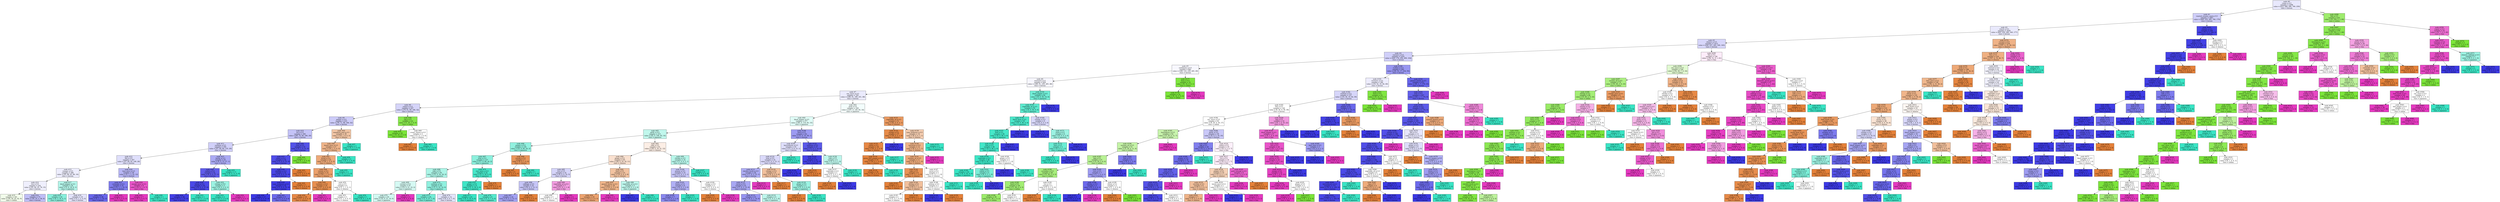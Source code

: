 digraph Tree {
node [shape=box, style="filled", color="black"] ;
0 [label=<node &#35;0<br/>cumin &le; 0.5<br/>samples = 2298<br/>value = [412, 568, 290, 769, 259]<br/>class = korean>, fillcolor="#e8e8fc"] ;
1 [label=<node &#35;1<br/>roasted_sesame_seed &le; 0.5<br/>samples = 1867<br/>value = [408, 229, 285, 766, 179]<br/>class = korean>, fillcolor="#cfcef9"] ;
0 -> 1 [labeldistance=2.5, labelangle=45, headlabel="True"] ;
2 [label=<node &#35;2<br/>starch &le; 0.5<br/>samples = 1629<br/>value = [403, 229, 280, 540, 177]<br/>class = korean>, fillcolor="#e9e9fc"] ;
1 -> 2 ;
3 [label=<node &#35;3<br/>cilantro &le; 0.5<br/>samples = 1413<br/>value = [256, 227, 265, 500, 165]<br/>class = korean>, fillcolor="#d7d6fa"] ;
2 -> 3 ;
4 [label=<node &#35;4<br/>cayenne &le; 0.5<br/>samples = 1255<br/>value = [220, 176, 256, 499, 104]<br/>class = korean>, fillcolor="#d0cff9"] ;
3 -> 4 ;
5 [label=<node &#35;5<br/>cardamom &le; 0.5<br/>samples = 862<br/>value = [186, 123, 239, 265, 49]<br/>class = korean>, fillcolor="#f7f7fe"] ;
4 -> 5 ;
6 [label=<node &#35;6<br/>seaweed &le; 0.5<br/>samples = 829<br/>value = [186, 91, 239, 265, 48]<br/>class = korean>, fillcolor="#f6f6fe"] ;
5 -> 6 ;
7 [label=<node &#35;7<br/>soy_sauce &le; 0.5<br/>samples = 765<br/>value = [186, 91, 189, 251, 48]<br/>class = korean>, fillcolor="#eaeafc"] ;
6 -> 7 ;
8 [label=<node &#35;8<br/>yogurt &le; 0.5<br/>samples = 437<br/>value = [79, 91, 69, 166, 32]<br/>class = korean>, fillcolor="#d5d4f9"] ;
7 -> 8 ;
9 [label=<node &#35;9<br/>pepper &le; 0.5<br/>samples = 415<br/>value = [78, 71, 68, 166, 32]<br/>class = korean>, fillcolor="#cccbf8"] ;
8 -> 9 ;
10 [label=<node &#35;10<br/>nut &le; 0.5<br/>samples = 385<br/>value = [60, 70, 60, 166, 29]<br/>class = korean>, fillcolor="#c4c3f7"] ;
9 -> 10 ;
11 [label=<node &#35;11<br/>soybean &le; 0.5<br/>samples = 350<br/>value = [57, 69, 60, 135, 29]<br/>class = korean>, fillcolor="#d1d0f9"] ;
10 -> 11 ;
12 [label=<node &#35;12<br/>fish &le; 0.5<br/>samples = 307<br/>value = [57, 69, 45, 108, 28]<br/>class = korean>, fillcolor="#dfdffb"] ;
11 -> 12 ;
13 [label=<node &#35;13<br/>vinegar &le; 0.5<br/>samples = 268<br/>value = [55, 68, 43, 86, 16]<br/>class = korean>, fillcolor="#ededfd"] ;
12 -> 13 ;
14 [label=<node &#35;14<br/>rice &le; 0.5<br/>samples = 234<br/>value = [52, 64, 25, 78, 15]<br/>class = korean>, fillcolor="#efeffd"] ;
13 -> 14 ;
15 [label=<node &#35;15<br/>samples = 161<br/>value = [34, 54, 22, 42, 9]<br/>class = indian>, fillcolor="#f2fceb"] ;
14 -> 15 ;
16 [label=<node &#35;16<br/>samples = 73<br/>value = [18, 10, 3, 36, 6]<br/>class = korean>, fillcolor="#bfbef6"] ;
14 -> 16 ;
17 [label=<node &#35;17<br/>black_pepper &le; 0.5<br/>samples = 34<br/>value = [3, 4, 18, 8, 1]<br/>class = japanese>, fillcolor="#b3f5e9"] ;
13 -> 17 ;
18 [label=<node &#35;18<br/>samples = 24<br/>value = [0, 3, 16, 4, 1]<br/>class = japanese>, fillcolor="#88efdc"] ;
17 -> 18 ;
19 [label=<node &#35;19<br/>samples = 10<br/>value = [3, 1, 2, 4, 0]<br/>class = korean>, fillcolor="#e3e3fb"] ;
17 -> 19 ;
20 [label=<node &#35;20<br/>lime_juice &le; 0.5<br/>samples = 39<br/>value = [2, 1, 2, 22, 12]<br/>class = korean>, fillcolor="#b7b6f5"] ;
12 -> 20 ;
21 [label=<node &#35;21<br/>coriander &le; 0.5<br/>samples = 31<br/>value = [2, 1, 1, 22, 5]<br/>class = korean>, fillcolor="#807eee"] ;
20 -> 21 ;
22 [label=<node &#35;22<br/>samples = 28<br/>value = [2, 1, 1, 22, 2]<br/>class = korean>, fillcolor="#6967eb"] ;
21 -> 22 ;
23 [label=<node &#35;23<br/>samples = 3<br/>value = [0, 0, 0, 0, 3]<br/>class = thai>, fillcolor="#e539c0"] ;
21 -> 23 ;
24 [label=<node &#35;24<br/>orange_juice &le; 0.5<br/>samples = 8<br/>value = [0, 0, 1, 0, 7]<br/>class = thai>, fillcolor="#e955c9"] ;
20 -> 24 ;
25 [label=<node &#35;25<br/>samples = 7<br/>value = [0, 0, 0, 0, 7]<br/>class = thai>, fillcolor="#e539c0"] ;
24 -> 25 ;
26 [label=<node &#35;26<br/>samples = 1<br/>value = [0, 0, 1, 0, 0]<br/>class = japanese>, fillcolor="#39e5c5"] ;
24 -> 26 ;
27 [label=<node &#35;27<br/>barley &le; 0.5<br/>samples = 43<br/>value = [0, 0, 15, 27, 1]<br/>class = korean>, fillcolor="#abaaf4"] ;
11 -> 27 ;
28 [label=<node &#35;28<br/>radish &le; 0.5<br/>samples = 32<br/>value = [0, 0, 4, 27, 1]<br/>class = korean>, fillcolor="#5f5cea"] ;
27 -> 28 ;
29 [label=<node &#35;29<br/>lemon &le; 0.5<br/>samples = 29<br/>value = [0, 0, 2, 27, 0]<br/>class = korean>, fillcolor="#4a48e7"] ;
28 -> 29 ;
30 [label=<node &#35;30<br/>samples = 28<br/>value = [0, 0, 1, 27, 0]<br/>class = korean>, fillcolor="#4340e6"] ;
29 -> 30 ;
31 [label=<node &#35;31<br/>samples = 1<br/>value = [0, 0, 1, 0, 0]<br/>class = japanese>, fillcolor="#39e5c5"] ;
29 -> 31 ;
32 [label=<node &#35;32<br/>vinegar &le; 0.5<br/>samples = 3<br/>value = [0, 0, 2, 0, 1]<br/>class = japanese>, fillcolor="#9cf2e2"] ;
28 -> 32 ;
33 [label=<node &#35;33<br/>samples = 2<br/>value = [0, 0, 2, 0, 0]<br/>class = japanese>, fillcolor="#39e5c5"] ;
32 -> 33 ;
34 [label=<node &#35;34<br/>samples = 1<br/>value = [0, 0, 0, 0, 1]<br/>class = thai>, fillcolor="#e539c0"] ;
32 -> 34 ;
35 [label=<node &#35;35<br/>samples = 11<br/>value = [0, 0, 11, 0, 0]<br/>class = japanese>, fillcolor="#39e5c5"] ;
27 -> 35 ;
36 [label=<node &#35;36<br/>rose &le; 0.5<br/>samples = 35<br/>value = [3, 1, 0, 31, 0]<br/>class = korean>, fillcolor="#5452e8"] ;
10 -> 36 ;
37 [label=<node &#35;37<br/>celery &le; 0.5<br/>samples = 34<br/>value = [3, 0, 0, 31, 0]<br/>class = korean>, fillcolor="#4f4ce8"] ;
36 -> 37 ;
38 [label=<node &#35;38<br/>shellfish &le; 0.5<br/>samples = 33<br/>value = [2, 0, 0, 31, 0]<br/>class = korean>, fillcolor="#4946e7"] ;
37 -> 38 ;
39 [label=<node &#35;39<br/>cane_molasses &le; 0.5<br/>samples = 32<br/>value = [1, 0, 0, 31, 0]<br/>class = korean>, fillcolor="#423fe6"] ;
38 -> 39 ;
40 [label=<node &#35;40<br/>samples = 27<br/>value = [0, 0, 0, 27, 0]<br/>class = korean>, fillcolor="#3c39e5"] ;
39 -> 40 ;
41 [label=<node &#35;41<br/>samples = 5<br/>value = [1, 0, 0, 4, 0]<br/>class = korean>, fillcolor="#6d6aec"] ;
39 -> 41 ;
42 [label=<node &#35;42<br/>samples = 1<br/>value = [1, 0, 0, 0, 0]<br/>class = chinese>, fillcolor="#e58139"] ;
38 -> 42 ;
43 [label=<node &#35;43<br/>samples = 1<br/>value = [1, 0, 0, 0, 0]<br/>class = chinese>, fillcolor="#e58139"] ;
37 -> 43 ;
44 [label=<node &#35;44<br/>samples = 1<br/>value = [0, 1, 0, 0, 0]<br/>class = indian>, fillcolor="#7be539"] ;
36 -> 44 ;
45 [label=<node &#35;45<br/>mandarin_peel &le; 0.5<br/>samples = 30<br/>value = [18, 1, 8, 0, 3]<br/>class = chinese>, fillcolor="#f3c6a5"] ;
9 -> 45 ;
46 [label=<node &#35;46<br/>lemon_juice &le; 0.5<br/>samples = 27<br/>value = [18, 1, 5, 0, 3]<br/>class = chinese>, fillcolor="#f0b58a"] ;
45 -> 46 ;
47 [label=<node &#35;47<br/>bread &le; 0.5<br/>samples = 25<br/>value = [18, 1, 3, 0, 3]<br/>class = chinese>, fillcolor="#eda978"] ;
46 -> 47 ;
48 [label=<node &#35;48<br/>tomato &le; 0.5<br/>samples = 23<br/>value = [18, 1, 1, 0, 3]<br/>class = chinese>, fillcolor="#eca06a"] ;
47 -> 48 ;
49 [label=<node &#35;49<br/>turmeric &le; 0.5<br/>samples = 19<br/>value = [17, 0, 0, 0, 2]<br/>class = chinese>, fillcolor="#e89050"] ;
48 -> 49 ;
50 [label=<node &#35;50<br/>samples = 18<br/>value = [17, 0, 0, 0, 1]<br/>class = chinese>, fillcolor="#e78845"] ;
49 -> 50 ;
51 [label=<node &#35;51<br/>samples = 1<br/>value = [0, 0, 0, 0, 1]<br/>class = thai>, fillcolor="#e539c0"] ;
49 -> 51 ;
52 [label=<node &#35;52<br/>corn &le; 0.5<br/>samples = 4<br/>value = [1, 1, 1, 0, 1]<br/>class = chinese>, fillcolor="#ffffff"] ;
48 -> 52 ;
53 [label=<node &#35;53<br/>samples = 3<br/>value = [1, 1, 0, 0, 1]<br/>class = chinese>, fillcolor="#ffffff"] ;
52 -> 53 ;
54 [label=<node &#35;54<br/>samples = 1<br/>value = [0, 0, 1, 0, 0]<br/>class = japanese>, fillcolor="#39e5c5"] ;
52 -> 54 ;
55 [label=<node &#35;55<br/>samples = 2<br/>value = [0, 0, 2, 0, 0]<br/>class = japanese>, fillcolor="#39e5c5"] ;
47 -> 55 ;
56 [label=<node &#35;56<br/>samples = 2<br/>value = [0, 0, 2, 0, 0]<br/>class = japanese>, fillcolor="#39e5c5"] ;
46 -> 56 ;
57 [label=<node &#35;57<br/>samples = 3<br/>value = [0, 0, 3, 0, 0]<br/>class = japanese>, fillcolor="#39e5c5"] ;
45 -> 57 ;
58 [label=<node &#35;58<br/>egg &le; 0.5<br/>samples = 22<br/>value = [1, 20, 1, 0, 0]<br/>class = indian>, fillcolor="#88e74c"] ;
8 -> 58 ;
59 [label=<node &#35;59<br/>samples = 20<br/>value = [0, 20, 0, 0, 0]<br/>class = indian>, fillcolor="#7be539"] ;
58 -> 59 ;
60 [label=<node &#35;60<br/>cream_cheese &le; 0.5<br/>samples = 2<br/>value = [1, 0, 1, 0, 0]<br/>class = chinese>, fillcolor="#ffffff"] ;
58 -> 60 ;
61 [label=<node &#35;61<br/>samples = 1<br/>value = [1, 0, 0, 0, 0]<br/>class = chinese>, fillcolor="#e58139"] ;
60 -> 61 ;
62 [label=<node &#35;62<br/>samples = 1<br/>value = [0, 0, 1, 0, 0]<br/>class = japanese>, fillcolor="#39e5c5"] ;
60 -> 62 ;
63 [label=<node &#35;63<br/>pork &le; 0.5<br/>samples = 328<br/>value = [107, 0, 120, 85, 16]<br/>class = japanese>, fillcolor="#f3fdfc"] ;
7 -> 63 ;
64 [label=<node &#35;64<br/>black_pepper &le; 0.5<br/>samples = 277<br/>value = [65, 0, 114, 83, 15]<br/>class = japanese>, fillcolor="#dffbf6"] ;
63 -> 64 ;
65 [label=<node &#35;65<br/>garlic &le; 0.5<br/>samples = 215<br/>value = [52, 0, 104, 45, 14]<br/>class = japanese>, fillcolor="#c0f7ec"] ;
64 -> 65 ;
66 [label=<node &#35;66<br/>pepper &le; 0.5<br/>samples = 134<br/>value = [23, 0, 85, 24, 2]<br/>class = japanese>, fillcolor="#91f1df"] ;
65 -> 66 ;
67 [label=<node &#35;67<br/>wine &le; 0.5<br/>samples = 127<br/>value = [17, 0, 84, 24, 2]<br/>class = japanese>, fillcolor="#8cf0dd"] ;
66 -> 67 ;
68 [label=<node &#35;68<br/>sake &le; 0.5<br/>samples = 95<br/>value = [15, 0, 54, 24, 2]<br/>class = japanese>, fillcolor="#abf4e6"] ;
67 -> 68 ;
69 [label=<node &#35;69<br/>coconut &le; 0.5<br/>samples = 47<br/>value = [14, 0, 21, 10, 2]<br/>class = japanese>, fillcolor="#d5f9f3"] ;
68 -> 69 ;
70 [label=<node &#35;70<br/>samples = 45<br/>value = [14, 0, 21, 10, 0]<br/>class = japanese>, fillcolor="#d2f9f2"] ;
69 -> 70 ;
71 [label=<node &#35;71<br/>samples = 2<br/>value = [0, 0, 0, 0, 2]<br/>class = thai>, fillcolor="#e539c0"] ;
69 -> 71 ;
72 [label=<node &#35;72<br/>soybean &le; 0.5<br/>samples = 48<br/>value = [1, 0, 33, 14, 0]<br/>class = japanese>, fillcolor="#90f0df"] ;
68 -> 72 ;
73 [label=<node &#35;73<br/>samples = 35<br/>value = [1, 0, 27, 7, 0]<br/>class = japanese>, fillcolor="#72ecd6"] ;
72 -> 73 ;
74 [label=<node &#35;74<br/>samples = 13<br/>value = [0, 0, 6, 7, 0]<br/>class = korean>, fillcolor="#e3e3fb"] ;
72 -> 74 ;
75 [label=<node &#35;75<br/>star_anise &le; 0.5<br/>samples = 32<br/>value = [2, 0, 30, 0, 0]<br/>class = japanese>, fillcolor="#46e7c9"] ;
67 -> 75 ;
76 [label=<node &#35;76<br/>ginger &le; 0.5<br/>samples = 31<br/>value = [1, 0, 30, 0, 0]<br/>class = japanese>, fillcolor="#40e6c7"] ;
75 -> 76 ;
77 [label=<node &#35;77<br/>samples = 23<br/>value = [0, 0, 23, 0, 0]<br/>class = japanese>, fillcolor="#39e5c5"] ;
76 -> 77 ;
78 [label=<node &#35;78<br/>samples = 8<br/>value = [1, 0, 7, 0, 0]<br/>class = japanese>, fillcolor="#55e9cd"] ;
76 -> 78 ;
79 [label=<node &#35;79<br/>samples = 1<br/>value = [1, 0, 0, 0, 0]<br/>class = chinese>, fillcolor="#e58139"] ;
75 -> 79 ;
80 [label=<node &#35;80<br/>wasabi &le; 0.5<br/>samples = 7<br/>value = [6, 0, 1, 0, 0]<br/>class = chinese>, fillcolor="#e9965a"] ;
66 -> 80 ;
81 [label=<node &#35;81<br/>samples = 6<br/>value = [6, 0, 0, 0, 0]<br/>class = chinese>, fillcolor="#e58139"] ;
80 -> 81 ;
82 [label=<node &#35;82<br/>samples = 1<br/>value = [0, 0, 1, 0, 0]<br/>class = japanese>, fillcolor="#39e5c5"] ;
80 -> 82 ;
83 [label=<node &#35;83<br/>sake &le; 0.5<br/>samples = 81<br/>value = [29, 0, 19, 21, 12]<br/>class = chinese>, fillcolor="#fceee5"] ;
65 -> 83 ;
84 [label=<node &#35;84<br/>ginger &le; 0.5<br/>samples = 65<br/>value = [28, 0, 10, 16, 11]<br/>class = chinese>, fillcolor="#f9e0cf"] ;
83 -> 84 ;
85 [label=<node &#35;85<br/>rice &le; 0.5<br/>samples = 32<br/>value = [9, 0, 4, 14, 5]<br/>class = korean>, fillcolor="#d5d4f9"] ;
84 -> 85 ;
86 [label=<node &#35;86<br/>cabbage &le; 0.5<br/>samples = 25<br/>value = [8, 0, 3, 13, 1]<br/>class = korean>, fillcolor="#c6c5f7"] ;
85 -> 86 ;
87 [label=<node &#35;87<br/>samples = 22<br/>value = [5, 0, 3, 13, 1]<br/>class = korean>, fillcolor="#a3a2f3"] ;
86 -> 87 ;
88 [label=<node &#35;88<br/>samples = 3<br/>value = [3, 0, 0, 0, 0]<br/>class = chinese>, fillcolor="#e58139"] ;
86 -> 88 ;
89 [label=<node &#35;89<br/>vegetable_oil &le; 0.5<br/>samples = 7<br/>value = [1, 0, 1, 1, 4]<br/>class = thai>, fillcolor="#f29ce0"] ;
85 -> 89 ;
90 [label=<node &#35;90<br/>samples = 3<br/>value = [1, 0, 1, 1, 0]<br/>class = chinese>, fillcolor="#ffffff"] ;
89 -> 90 ;
91 [label=<node &#35;91<br/>samples = 4<br/>value = [0, 0, 0, 0, 4]<br/>class = thai>, fillcolor="#e539c0"] ;
89 -> 91 ;
92 [label=<node &#35;92<br/>beef &le; 0.5<br/>samples = 33<br/>value = [19, 0, 6, 2, 6]<br/>class = chinese>, fillcolor="#f2c2a0"] ;
84 -> 92 ;
93 [label=<node &#35;93<br/>peanut_butter &le; 0.5<br/>samples = 28<br/>value = [19, 0, 3, 0, 6]<br/>class = chinese>, fillcolor="#f0b58a"] ;
92 -> 93 ;
94 [label=<node &#35;94<br/>samples = 25<br/>value = [19, 0, 3, 0, 3]<br/>class = chinese>, fillcolor="#eca36f"] ;
93 -> 94 ;
95 [label=<node &#35;95<br/>samples = 3<br/>value = [0, 0, 0, 0, 3]<br/>class = thai>, fillcolor="#e539c0"] ;
93 -> 95 ;
96 [label=<node &#35;96<br/>vegetable_oil &le; 0.5<br/>samples = 5<br/>value = [0, 0, 3, 2, 0]<br/>class = japanese>, fillcolor="#bdf6ec"] ;
92 -> 96 ;
97 [label=<node &#35;97<br/>samples = 2<br/>value = [0, 0, 0, 2, 0]<br/>class = korean>, fillcolor="#3c39e5"] ;
96 -> 97 ;
98 [label=<node &#35;98<br/>samples = 3<br/>value = [0, 0, 3, 0, 0]<br/>class = japanese>, fillcolor="#39e5c5"] ;
96 -> 98 ;
99 [label=<node &#35;99<br/>chicken &le; 0.5<br/>samples = 16<br/>value = [1, 0, 9, 5, 1]<br/>class = japanese>, fillcolor="#b7f6ea"] ;
83 -> 99 ;
100 [label=<node &#35;100<br/>peanut &le; 0.5<br/>samples = 10<br/>value = [1, 0, 3, 5, 1]<br/>class = korean>, fillcolor="#c7c6f8"] ;
99 -> 100 ;
101 [label=<node &#35;101<br/>honey &le; 0.5<br/>samples = 8<br/>value = [0, 0, 3, 5, 0]<br/>class = korean>, fillcolor="#b1b0f5"] ;
100 -> 101 ;
102 [label=<node &#35;102<br/>samples = 7<br/>value = [0, 0, 2, 5, 0]<br/>class = korean>, fillcolor="#8a88ef"] ;
101 -> 102 ;
103 [label=<node &#35;103<br/>samples = 1<br/>value = [0, 0, 1, 0, 0]<br/>class = japanese>, fillcolor="#39e5c5"] ;
101 -> 103 ;
104 [label=<node &#35;104<br/>vinegar &le; 0.5<br/>samples = 2<br/>value = [1, 0, 0, 0, 1]<br/>class = chinese>, fillcolor="#ffffff"] ;
100 -> 104 ;
105 [label=<node &#35;105<br/>samples = 1<br/>value = [1, 0, 0, 0, 0]<br/>class = chinese>, fillcolor="#e58139"] ;
104 -> 105 ;
106 [label=<node &#35;106<br/>samples = 1<br/>value = [0, 0, 0, 0, 1]<br/>class = thai>, fillcolor="#e539c0"] ;
104 -> 106 ;
107 [label=<node &#35;107<br/>samples = 6<br/>value = [0, 0, 6, 0, 0]<br/>class = japanese>, fillcolor="#39e5c5"] ;
99 -> 107 ;
108 [label=<node &#35;108<br/>beef &le; 0.5<br/>samples = 62<br/>value = [13, 0, 10, 38, 1]<br/>class = korean>, fillcolor="#9c9af2"] ;
64 -> 108 ;
109 [label=<node &#35;109<br/>katsuobushi &le; 0.5<br/>samples = 35<br/>value = [11, 0, 8, 15, 1]<br/>class = korean>, fillcolor="#dedefb"] ;
108 -> 109 ;
110 [label=<node &#35;110<br/>wine &le; 0.5<br/>samples = 32<br/>value = [11, 0, 5, 15, 1]<br/>class = korean>, fillcolor="#dad9fa"] ;
109 -> 110 ;
111 [label=<node &#35;111<br/>chicken_broth &le; 0.5<br/>samples = 26<br/>value = [7, 0, 3, 15, 1]<br/>class = korean>, fillcolor="#adacf4"] ;
110 -> 111 ;
112 [label=<node &#35;112<br/>carrot &le; 0.5<br/>samples = 25<br/>value = [7, 0, 3, 15, 0]<br/>class = korean>, fillcolor="#a8a7f3"] ;
111 -> 112 ;
113 [label=<node &#35;113<br/>samples = 21<br/>value = [6, 0, 1, 14, 0]<br/>class = korean>, fillcolor="#9795f1"] ;
112 -> 113 ;
114 [label=<node &#35;114<br/>samples = 4<br/>value = [1, 0, 2, 1, 0]<br/>class = japanese>, fillcolor="#bdf6ec"] ;
112 -> 114 ;
115 [label=<node &#35;115<br/>samples = 1<br/>value = [0, 0, 0, 0, 1]<br/>class = thai>, fillcolor="#e539c0"] ;
111 -> 115 ;
116 [label=<node &#35;116<br/>vinegar &le; 0.5<br/>samples = 6<br/>value = [4, 0, 2, 0, 0]<br/>class = chinese>, fillcolor="#f2c09c"] ;
110 -> 116 ;
117 [label=<node &#35;117<br/>samples = 3<br/>value = [3, 0, 0, 0, 0]<br/>class = chinese>, fillcolor="#e58139"] ;
116 -> 117 ;
118 [label=<node &#35;118<br/>ginger &le; 0.5<br/>samples = 3<br/>value = [1, 0, 2, 0, 0]<br/>class = japanese>, fillcolor="#9cf2e2"] ;
116 -> 118 ;
119 [label=<node &#35;119<br/>samples = 1<br/>value = [1, 0, 0, 0, 0]<br/>class = chinese>, fillcolor="#e58139"] ;
118 -> 119 ;
120 [label=<node &#35;120<br/>samples = 2<br/>value = [0, 0, 2, 0, 0]<br/>class = japanese>, fillcolor="#39e5c5"] ;
118 -> 120 ;
121 [label=<node &#35;121<br/>samples = 3<br/>value = [0, 0, 3, 0, 0]<br/>class = japanese>, fillcolor="#39e5c5"] ;
109 -> 121 ;
122 [label=<node &#35;122<br/>soybean &le; 0.5<br/>samples = 27<br/>value = [2, 0, 2, 23, 0]<br/>class = korean>, fillcolor="#5b59e9"] ;
108 -> 122 ;
123 [label=<node &#35;123<br/>leek &le; 0.5<br/>samples = 23<br/>value = [1, 0, 0, 22, 0]<br/>class = korean>, fillcolor="#4542e6"] ;
122 -> 123 ;
124 [label=<node &#35;124<br/>samples = 22<br/>value = [0, 0, 0, 22, 0]<br/>class = korean>, fillcolor="#3c39e5"] ;
123 -> 124 ;
125 [label=<node &#35;125<br/>samples = 1<br/>value = [1, 0, 0, 0, 0]<br/>class = chinese>, fillcolor="#e58139"] ;
123 -> 125 ;
126 [label=<node &#35;126<br/>sake &le; 0.5<br/>samples = 4<br/>value = [1, 0, 2, 1, 0]<br/>class = japanese>, fillcolor="#bdf6ec"] ;
122 -> 126 ;
127 [label=<node &#35;127<br/>vegetable &le; 0.5<br/>samples = 2<br/>value = [1, 0, 0, 1, 0]<br/>class = chinese>, fillcolor="#ffffff"] ;
126 -> 127 ;
128 [label=<node &#35;128<br/>samples = 1<br/>value = [1, 0, 0, 0, 0]<br/>class = chinese>, fillcolor="#e58139"] ;
127 -> 128 ;
129 [label=<node &#35;129<br/>samples = 1<br/>value = [0, 0, 0, 1, 0]<br/>class = korean>, fillcolor="#3c39e5"] ;
127 -> 129 ;
130 [label=<node &#35;130<br/>samples = 2<br/>value = [0, 0, 2, 0, 0]<br/>class = japanese>, fillcolor="#39e5c5"] ;
126 -> 130 ;
131 [label=<node &#35;131<br/>vegetable_oil &le; 0.5<br/>samples = 51<br/>value = [42, 0, 6, 2, 1]<br/>class = chinese>, fillcolor="#ea9a61"] ;
63 -> 131 ;
132 [label=<node &#35;132<br/>orange &le; 0.5<br/>samples = 37<br/>value = [34, 0, 2, 1, 0]<br/>class = chinese>, fillcolor="#e78c4a"] ;
131 -> 132 ;
133 [label=<node &#35;133<br/>radish &le; 0.5<br/>samples = 36<br/>value = [34, 0, 2, 0, 0]<br/>class = chinese>, fillcolor="#e78845"] ;
132 -> 133 ;
134 [label=<node &#35;134<br/>green_bell_pepper &le; 0.5<br/>samples = 35<br/>value = [34, 0, 1, 0, 0]<br/>class = chinese>, fillcolor="#e6853f"] ;
133 -> 134 ;
135 [label=<node &#35;135<br/>samples = 34<br/>value = [34, 0, 0, 0, 0]<br/>class = chinese>, fillcolor="#e58139"] ;
134 -> 135 ;
136 [label=<node &#35;136<br/>samples = 1<br/>value = [0, 0, 1, 0, 0]<br/>class = japanese>, fillcolor="#39e5c5"] ;
134 -> 136 ;
137 [label=<node &#35;137<br/>samples = 1<br/>value = [0, 0, 1, 0, 0]<br/>class = japanese>, fillcolor="#39e5c5"] ;
133 -> 137 ;
138 [label=<node &#35;138<br/>samples = 1<br/>value = [0, 0, 0, 1, 0]<br/>class = korean>, fillcolor="#3c39e5"] ;
132 -> 138 ;
139 [label=<node &#35;139<br/>cane_molasses &le; 0.5<br/>samples = 14<br/>value = [8, 0, 4, 1, 1]<br/>class = chinese>, fillcolor="#f5cdb0"] ;
131 -> 139 ;
140 [label=<node &#35;140<br/>macaroni &le; 0.5<br/>samples = 12<br/>value = [8, 0, 2, 1, 1]<br/>class = chinese>, fillcolor="#efb388"] ;
139 -> 140 ;
141 [label=<node &#35;141<br/>sesame_oil &le; 0.5<br/>samples = 11<br/>value = [8, 0, 2, 1, 0]<br/>class = chinese>, fillcolor="#eeab7b"] ;
140 -> 141 ;
142 [label=<node &#35;142<br/>sake &le; 0.5<br/>samples = 8<br/>value = [7, 0, 1, 0, 0]<br/>class = chinese>, fillcolor="#e99355"] ;
141 -> 142 ;
143 [label=<node &#35;143<br/>samples = 5<br/>value = [5, 0, 0, 0, 0]<br/>class = chinese>, fillcolor="#e58139"] ;
142 -> 143 ;
144 [label=<node &#35;144<br/>shrimp &le; 0.5<br/>samples = 3<br/>value = [2, 0, 1, 0, 0]<br/>class = chinese>, fillcolor="#f2c09c"] ;
142 -> 144 ;
145 [label=<node &#35;145<br/>samples = 2<br/>value = [1, 0, 1, 0, 0]<br/>class = chinese>, fillcolor="#ffffff"] ;
144 -> 145 ;
146 [label=<node &#35;146<br/>samples = 1<br/>value = [1, 0, 0, 0, 0]<br/>class = chinese>, fillcolor="#e58139"] ;
144 -> 146 ;
147 [label=<node &#35;147<br/>carrot &le; 0.5<br/>samples = 3<br/>value = [1, 0, 1, 1, 0]<br/>class = chinese>, fillcolor="#ffffff"] ;
141 -> 147 ;
148 [label=<node &#35;148<br/>soybean &le; 0.5<br/>samples = 2<br/>value = [1, 0, 0, 1, 0]<br/>class = chinese>, fillcolor="#ffffff"] ;
147 -> 148 ;
149 [label=<node &#35;149<br/>samples = 1<br/>value = [0, 0, 0, 1, 0]<br/>class = korean>, fillcolor="#3c39e5"] ;
148 -> 149 ;
150 [label=<node &#35;150<br/>samples = 1<br/>value = [1, 0, 0, 0, 0]<br/>class = chinese>, fillcolor="#e58139"] ;
148 -> 150 ;
151 [label=<node &#35;151<br/>samples = 1<br/>value = [0, 0, 1, 0, 0]<br/>class = japanese>, fillcolor="#39e5c5"] ;
147 -> 151 ;
152 [label=<node &#35;152<br/>samples = 1<br/>value = [0, 0, 0, 0, 1]<br/>class = thai>, fillcolor="#e539c0"] ;
140 -> 152 ;
153 [label=<node &#35;153<br/>samples = 2<br/>value = [0, 0, 2, 0, 0]<br/>class = japanese>, fillcolor="#39e5c5"] ;
139 -> 153 ;
154 [label=<node &#35;154<br/>black_pepper &le; 0.5<br/>samples = 64<br/>value = [0, 0, 50, 14, 0]<br/>class = japanese>, fillcolor="#70ecd5"] ;
6 -> 154 ;
155 [label=<node &#35;155<br/>vegetable_oil &le; 0.5<br/>samples = 59<br/>value = [0, 0, 50, 9, 0]<br/>class = japanese>, fillcolor="#5deacf"] ;
154 -> 155 ;
156 [label=<node &#35;156<br/>black_bean &le; 0.5<br/>samples = 50<br/>value = [0, 0, 46, 4, 0]<br/>class = japanese>, fillcolor="#4ae7ca"] ;
155 -> 156 ;
157 [label=<node &#35;157<br/>beef &le; 0.5<br/>samples = 49<br/>value = [0, 0, 46, 3, 0]<br/>class = japanese>, fillcolor="#46e7c9"] ;
156 -> 157 ;
158 [label=<node &#35;158<br/>clam &le; 0.5<br/>samples = 48<br/>value = [0, 0, 46, 2, 0]<br/>class = japanese>, fillcolor="#42e6c8"] ;
157 -> 158 ;
159 [label=<node &#35;159<br/>vegetable &le; 0.5<br/>samples = 46<br/>value = [0, 0, 45, 1, 0]<br/>class = japanese>, fillcolor="#3de6c6"] ;
158 -> 159 ;
160 [label=<node &#35;160<br/>samples = 42<br/>value = [0, 0, 42, 0, 0]<br/>class = japanese>, fillcolor="#39e5c5"] ;
159 -> 160 ;
161 [label=<node &#35;161<br/>radish &le; 0.5<br/>samples = 4<br/>value = [0, 0, 3, 1, 0]<br/>class = japanese>, fillcolor="#7beed8"] ;
159 -> 161 ;
162 [label=<node &#35;162<br/>samples = 3<br/>value = [0, 0, 3, 0, 0]<br/>class = japanese>, fillcolor="#39e5c5"] ;
161 -> 162 ;
163 [label=<node &#35;163<br/>samples = 1<br/>value = [0, 0, 0, 1, 0]<br/>class = korean>, fillcolor="#3c39e5"] ;
161 -> 163 ;
164 [label=<node &#35;164<br/>ginger &le; 0.5<br/>samples = 2<br/>value = [0, 0, 1, 1, 0]<br/>class = japanese>, fillcolor="#ffffff"] ;
158 -> 164 ;
165 [label=<node &#35;165<br/>samples = 1<br/>value = [0, 0, 0, 1, 0]<br/>class = korean>, fillcolor="#3c39e5"] ;
164 -> 165 ;
166 [label=<node &#35;166<br/>samples = 1<br/>value = [0, 0, 1, 0, 0]<br/>class = japanese>, fillcolor="#39e5c5"] ;
164 -> 166 ;
167 [label=<node &#35;167<br/>samples = 1<br/>value = [0, 0, 0, 1, 0]<br/>class = korean>, fillcolor="#3c39e5"] ;
157 -> 167 ;
168 [label=<node &#35;168<br/>samples = 1<br/>value = [0, 0, 0, 1, 0]<br/>class = korean>, fillcolor="#3c39e5"] ;
156 -> 168 ;
169 [label=<node &#35;169<br/>vinegar &le; 0.5<br/>samples = 9<br/>value = [0, 0, 4, 5, 0]<br/>class = korean>, fillcolor="#d8d7fa"] ;
155 -> 169 ;
170 [label=<node &#35;170<br/>samples = 3<br/>value = [0, 0, 0, 3, 0]<br/>class = korean>, fillcolor="#3c39e5"] ;
169 -> 170 ;
171 [label=<node &#35;171<br/>onion &le; 0.5<br/>samples = 6<br/>value = [0, 0, 4, 2, 0]<br/>class = japanese>, fillcolor="#9cf2e2"] ;
169 -> 171 ;
172 [label=<node &#35;172<br/>ham &le; 0.5<br/>samples = 5<br/>value = [0, 0, 4, 1, 0]<br/>class = japanese>, fillcolor="#6aecd4"] ;
171 -> 172 ;
173 [label=<node &#35;173<br/>samples = 4<br/>value = [0, 0, 4, 0, 0]<br/>class = japanese>, fillcolor="#39e5c5"] ;
172 -> 173 ;
174 [label=<node &#35;174<br/>samples = 1<br/>value = [0, 0, 0, 1, 0]<br/>class = korean>, fillcolor="#3c39e5"] ;
172 -> 174 ;
175 [label=<node &#35;175<br/>samples = 1<br/>value = [0, 0, 0, 1, 0]<br/>class = korean>, fillcolor="#3c39e5"] ;
171 -> 175 ;
176 [label=<node &#35;176<br/>samples = 5<br/>value = [0, 0, 0, 5, 0]<br/>class = korean>, fillcolor="#3c39e5"] ;
154 -> 176 ;
177 [label=<node &#35;177<br/>bean &le; 0.5<br/>samples = 33<br/>value = [0, 32, 0, 0, 1]<br/>class = indian>, fillcolor="#7fe63f"] ;
5 -> 177 ;
178 [label=<node &#35;178<br/>samples = 32<br/>value = [0, 32, 0, 0, 0]<br/>class = indian>, fillcolor="#7be539"] ;
177 -> 178 ;
179 [label=<node &#35;179<br/>samples = 1<br/>value = [0, 0, 0, 0, 1]<br/>class = thai>, fillcolor="#e539c0"] ;
177 -> 179 ;
180 [label=<node &#35;180<br/>scallion &le; 0.5<br/>samples = 393<br/>value = [34, 53, 17, 234, 55]<br/>class = korean>, fillcolor="#9896f1"] ;
4 -> 180 ;
181 [label=<node &#35;181<br/>turmeric &le; 0.5<br/>samples = 180<br/>value = [14, 52, 10, 64, 40]<br/>class = korean>, fillcolor="#edecfd"] ;
180 -> 181 ;
182 [label=<node &#35;182<br/>soybean &le; 0.5<br/>samples = 157<br/>value = [14, 30, 10, 64, 39]<br/>class = korean>, fillcolor="#d6d5f9"] ;
181 -> 182 ;
183 [label=<node &#35;183<br/>fish &le; 0.5<br/>samples = 126<br/>value = [9, 30, 9, 39, 39]<br/>class = korean>, fillcolor="#ffffff"] ;
182 -> 183 ;
184 [label=<node &#35;184<br/>soy_sauce &le; 0.5<br/>samples = 93<br/>value = [9, 29, 9, 29, 17]<br/>class = indian>, fillcolor="#ffffff"] ;
183 -> 184 ;
185 [label=<node &#35;185<br/>lemongrass &le; 0.5<br/>samples = 54<br/>value = [3, 29, 4, 11, 7]<br/>class = indian>, fillcolor="#c8f4ac"] ;
184 -> 185 ;
186 [label=<node &#35;186<br/>sesame_oil &le; 0.5<br/>samples = 51<br/>value = [3, 29, 4, 11, 4]<br/>class = indian>, fillcolor="#c4f3a6"] ;
185 -> 186 ;
187 [label=<node &#35;187<br/>egg &le; 0.5<br/>samples = 47<br/>value = [3, 29, 3, 8, 4]<br/>class = indian>, fillcolor="#b8f194"] ;
186 -> 187 ;
188 [label=<node &#35;188<br/>cucumber &le; 0.5<br/>samples = 40<br/>value = [2, 28, 3, 4, 3]<br/>class = indian>, fillcolor="#a7ee7b"] ;
187 -> 188 ;
189 [label=<node &#35;189<br/>basil &le; 0.5<br/>samples = 38<br/>value = [1, 28, 2, 4, 3]<br/>class = indian>, fillcolor="#a2ed73"] ;
188 -> 189 ;
190 [label=<node &#35;190<br/>samples = 36<br/>value = [1, 28, 1, 4, 2]<br/>class = indian>, fillcolor="#9cec6a"] ;
189 -> 190 ;
191 [label=<node &#35;191<br/>samples = 2<br/>value = [0, 0, 1, 0, 1]<br/>class = japanese>, fillcolor="#ffffff"] ;
189 -> 191 ;
192 [label=<node &#35;192<br/>rice &le; 0.5<br/>samples = 2<br/>value = [1, 0, 1, 0, 0]<br/>class = chinese>, fillcolor="#ffffff"] ;
188 -> 192 ;
193 [label=<node &#35;193<br/>samples = 1<br/>value = [1, 0, 0, 0, 0]<br/>class = chinese>, fillcolor="#e58139"] ;
192 -> 193 ;
194 [label=<node &#35;194<br/>samples = 1<br/>value = [0, 0, 1, 0, 0]<br/>class = japanese>, fillcolor="#39e5c5"] ;
192 -> 194 ;
195 [label=<node &#35;195<br/>corn &le; 0.5<br/>samples = 7<br/>value = [1, 1, 0, 4, 1]<br/>class = korean>, fillcolor="#9e9cf2"] ;
187 -> 195 ;
196 [label=<node &#35;196<br/>chicken &le; 0.5<br/>samples = 5<br/>value = [0, 0, 0, 4, 1]<br/>class = korean>, fillcolor="#6d6aec"] ;
195 -> 196 ;
197 [label=<node &#35;197<br/>samples = 4<br/>value = [0, 0, 0, 4, 0]<br/>class = korean>, fillcolor="#3c39e5"] ;
196 -> 197 ;
198 [label=<node &#35;198<br/>samples = 1<br/>value = [0, 0, 0, 0, 1]<br/>class = thai>, fillcolor="#e539c0"] ;
196 -> 198 ;
199 [label=<node &#35;199<br/>wheat &le; 0.5<br/>samples = 2<br/>value = [1, 1, 0, 0, 0]<br/>class = chinese>, fillcolor="#ffffff"] ;
195 -> 199 ;
200 [label=<node &#35;200<br/>samples = 1<br/>value = [1, 0, 0, 0, 0]<br/>class = chinese>, fillcolor="#e58139"] ;
199 -> 200 ;
201 [label=<node &#35;201<br/>samples = 1<br/>value = [0, 1, 0, 0, 0]<br/>class = indian>, fillcolor="#7be539"] ;
199 -> 201 ;
202 [label=<node &#35;202<br/>lime &le; 0.5<br/>samples = 4<br/>value = [0, 0, 1, 3, 0]<br/>class = korean>, fillcolor="#7d7bee"] ;
186 -> 202 ;
203 [label=<node &#35;203<br/>samples = 3<br/>value = [0, 0, 0, 3, 0]<br/>class = korean>, fillcolor="#3c39e5"] ;
202 -> 203 ;
204 [label=<node &#35;204<br/>samples = 1<br/>value = [0, 0, 1, 0, 0]<br/>class = japanese>, fillcolor="#39e5c5"] ;
202 -> 204 ;
205 [label=<node &#35;205<br/>samples = 3<br/>value = [0, 0, 0, 0, 3]<br/>class = thai>, fillcolor="#e539c0"] ;
185 -> 205 ;
206 [label=<node &#35;206<br/>garlic &le; 0.5<br/>samples = 39<br/>value = [6, 0, 5, 18, 10]<br/>class = korean>, fillcolor="#c9c8f8"] ;
184 -> 206 ;
207 [label=<node &#35;207<br/>egg &le; 0.5<br/>samples = 20<br/>value = [0, 0, 3, 14, 3]<br/>class = korean>, fillcolor="#817fee"] ;
206 -> 207 ;
208 [label=<node &#35;208<br/>pepper &le; 0.5<br/>samples = 18<br/>value = [0, 0, 1, 14, 3]<br/>class = korean>, fillcolor="#706eec"] ;
207 -> 208 ;
209 [label=<node &#35;209<br/>corn &le; 0.5<br/>samples = 17<br/>value = [0, 0, 1, 14, 2]<br/>class = korean>, fillcolor="#6361ea"] ;
208 -> 209 ;
210 [label=<node &#35;210<br/>chicken &le; 0.5<br/>samples = 16<br/>value = [0, 0, 1, 14, 1]<br/>class = korean>, fillcolor="#5653e8"] ;
209 -> 210 ;
211 [label=<node &#35;211<br/>samples = 14<br/>value = [0, 0, 1, 13, 0]<br/>class = korean>, fillcolor="#4b48e7"] ;
210 -> 211 ;
212 [label=<node &#35;212<br/>samples = 2<br/>value = [0, 0, 0, 1, 1]<br/>class = korean>, fillcolor="#ffffff"] ;
210 -> 212 ;
213 [label=<node &#35;213<br/>samples = 1<br/>value = [0, 0, 0, 0, 1]<br/>class = thai>, fillcolor="#e539c0"] ;
209 -> 213 ;
214 [label=<node &#35;214<br/>samples = 1<br/>value = [0, 0, 0, 0, 1]<br/>class = thai>, fillcolor="#e539c0"] ;
208 -> 214 ;
215 [label=<node &#35;215<br/>samples = 2<br/>value = [0, 0, 2, 0, 0]<br/>class = japanese>, fillcolor="#39e5c5"] ;
207 -> 215 ;
216 [label=<node &#35;216<br/>radish &le; 0.5<br/>samples = 19<br/>value = [6, 0, 2, 4, 7]<br/>class = thai>, fillcolor="#fdf0fa"] ;
206 -> 216 ;
217 [label=<node &#35;217<br/>rice &le; 0.5<br/>samples = 16<br/>value = [6, 0, 2, 1, 7]<br/>class = thai>, fillcolor="#fcebf9"] ;
216 -> 217 ;
218 [label=<node &#35;218<br/>pepper &le; 0.5<br/>samples = 10<br/>value = [5, 0, 2, 1, 2]<br/>class = chinese>, fillcolor="#f5d0b5"] ;
217 -> 218 ;
219 [label=<node &#35;219<br/>zucchini &le; 0.5<br/>samples = 8<br/>value = [5, 0, 2, 0, 1]<br/>class = chinese>, fillcolor="#f2c09c"] ;
218 -> 219 ;
220 [label=<node &#35;220<br/>samples = 7<br/>value = [5, 0, 2, 0, 0]<br/>class = chinese>, fillcolor="#efb388"] ;
219 -> 220 ;
221 [label=<node &#35;221<br/>samples = 1<br/>value = [0, 0, 0, 0, 1]<br/>class = thai>, fillcolor="#e539c0"] ;
219 -> 221 ;
222 [label=<node &#35;222<br/>lemon_juice &le; 0.5<br/>samples = 2<br/>value = [0, 0, 0, 1, 1]<br/>class = korean>, fillcolor="#ffffff"] ;
218 -> 222 ;
223 [label=<node &#35;223<br/>samples = 1<br/>value = [0, 0, 0, 1, 0]<br/>class = korean>, fillcolor="#3c39e5"] ;
222 -> 223 ;
224 [label=<node &#35;224<br/>samples = 1<br/>value = [0, 0, 0, 0, 1]<br/>class = thai>, fillcolor="#e539c0"] ;
222 -> 224 ;
225 [label=<node &#35;225<br/>pork_sausage &le; 0.5<br/>samples = 6<br/>value = [1, 0, 0, 0, 5]<br/>class = thai>, fillcolor="#ea61cd"] ;
217 -> 225 ;
226 [label=<node &#35;226<br/>samples = 5<br/>value = [0, 0, 0, 0, 5]<br/>class = thai>, fillcolor="#e539c0"] ;
225 -> 226 ;
227 [label=<node &#35;227<br/>samples = 1<br/>value = [1, 0, 0, 0, 0]<br/>class = chinese>, fillcolor="#e58139"] ;
225 -> 227 ;
228 [label=<node &#35;228<br/>samples = 3<br/>value = [0, 0, 0, 3, 0]<br/>class = korean>, fillcolor="#3c39e5"] ;
216 -> 228 ;
229 [label=<node &#35;229<br/>egg &le; 0.5<br/>samples = 33<br/>value = [0, 1, 0, 10, 22]<br/>class = thai>, fillcolor="#f198de"] ;
183 -> 229 ;
230 [label=<node &#35;230<br/>black_pepper &le; 0.5<br/>samples = 27<br/>value = [0, 1, 0, 4, 22]<br/>class = thai>, fillcolor="#eb64ce"] ;
229 -> 230 ;
231 [label=<node &#35;231<br/>nira &le; 0.5<br/>samples = 24<br/>value = [0, 1, 0, 2, 21]<br/>class = thai>, fillcolor="#e954c9"] ;
230 -> 231 ;
232 [label=<node &#35;232<br/>potato &le; 0.5<br/>samples = 23<br/>value = [0, 1, 0, 1, 21]<br/>class = thai>, fillcolor="#e74bc6"] ;
231 -> 232 ;
233 [label=<node &#35;233<br/>mango &le; 0.5<br/>samples = 22<br/>value = [0, 1, 0, 0, 21]<br/>class = thai>, fillcolor="#e642c3"] ;
232 -> 233 ;
234 [label=<node &#35;234<br/>samples = 20<br/>value = [0, 0, 0, 0, 20]<br/>class = thai>, fillcolor="#e539c0"] ;
233 -> 234 ;
235 [label=<node &#35;235<br/>ginger &le; 0.5<br/>samples = 2<br/>value = [0, 1, 0, 0, 1]<br/>class = indian>, fillcolor="#ffffff"] ;
233 -> 235 ;
236 [label=<node &#35;236<br/>samples = 1<br/>value = [0, 0, 0, 0, 1]<br/>class = thai>, fillcolor="#e539c0"] ;
235 -> 236 ;
237 [label=<node &#35;237<br/>samples = 1<br/>value = [0, 1, 0, 0, 0]<br/>class = indian>, fillcolor="#7be539"] ;
235 -> 237 ;
238 [label=<node &#35;238<br/>samples = 1<br/>value = [0, 0, 0, 1, 0]<br/>class = korean>, fillcolor="#3c39e5"] ;
232 -> 238 ;
239 [label=<node &#35;239<br/>samples = 1<br/>value = [0, 0, 0, 1, 0]<br/>class = korean>, fillcolor="#3c39e5"] ;
231 -> 239 ;
240 [label=<node &#35;240<br/>lime_juice &le; 0.5<br/>samples = 3<br/>value = [0, 0, 0, 2, 1]<br/>class = korean>, fillcolor="#9e9cf2"] ;
230 -> 240 ;
241 [label=<node &#35;241<br/>samples = 2<br/>value = [0, 0, 0, 2, 0]<br/>class = korean>, fillcolor="#3c39e5"] ;
240 -> 241 ;
242 [label=<node &#35;242<br/>samples = 1<br/>value = [0, 0, 0, 0, 1]<br/>class = thai>, fillcolor="#e539c0"] ;
240 -> 242 ;
243 [label=<node &#35;243<br/>samples = 6<br/>value = [0, 0, 0, 6, 0]<br/>class = korean>, fillcolor="#3c39e5"] ;
229 -> 243 ;
244 [label=<node &#35;244<br/>pepper &le; 0.5<br/>samples = 31<br/>value = [5, 0, 1, 25, 0]<br/>class = korean>, fillcolor="#6967eb"] ;
182 -> 244 ;
245 [label=<node &#35;245<br/>wasabi &le; 0.5<br/>samples = 25<br/>value = [0, 0, 1, 24, 0]<br/>class = korean>, fillcolor="#4441e6"] ;
244 -> 245 ;
246 [label=<node &#35;246<br/>samples = 24<br/>value = [0, 0, 0, 24, 0]<br/>class = korean>, fillcolor="#3c39e5"] ;
245 -> 246 ;
247 [label=<node &#35;247<br/>samples = 1<br/>value = [0, 0, 1, 0, 0]<br/>class = japanese>, fillcolor="#39e5c5"] ;
245 -> 247 ;
248 [label=<node &#35;248<br/>zucchini &le; 0.5<br/>samples = 6<br/>value = [5, 0, 0, 1, 0]<br/>class = chinese>, fillcolor="#ea9a61"] ;
244 -> 248 ;
249 [label=<node &#35;249<br/>samples = 5<br/>value = [5, 0, 0, 0, 0]<br/>class = chinese>, fillcolor="#e58139"] ;
248 -> 249 ;
250 [label=<node &#35;250<br/>samples = 1<br/>value = [0, 0, 0, 1, 0]<br/>class = korean>, fillcolor="#3c39e5"] ;
248 -> 250 ;
251 [label=<node &#35;251<br/>basil &le; 0.5<br/>samples = 23<br/>value = [0, 22, 0, 0, 1]<br/>class = indian>, fillcolor="#81e642"] ;
181 -> 251 ;
252 [label=<node &#35;252<br/>samples = 22<br/>value = [0, 22, 0, 0, 0]<br/>class = indian>, fillcolor="#7be539"] ;
251 -> 252 ;
253 [label=<node &#35;253<br/>samples = 1<br/>value = [0, 0, 0, 0, 1]<br/>class = thai>, fillcolor="#e539c0"] ;
251 -> 253 ;
254 [label=<node &#35;254<br/>peanut_butter &le; 0.5<br/>samples = 213<br/>value = [20, 1, 7, 170, 15]<br/>class = korean>, fillcolor="#6765eb"] ;
180 -> 254 ;
255 [label=<node &#35;255<br/>mint &le; 0.5<br/>samples = 207<br/>value = [20, 1, 7, 170, 9]<br/>class = korean>, fillcolor="#6360ea"] ;
254 -> 255 ;
256 [label=<node &#35;256<br/>peanut &le; 0.5<br/>samples = 201<br/>value = [20, 0, 6, 170, 5]<br/>class = korean>, fillcolor="#5d5be9"] ;
255 -> 256 ;
257 [label=<node &#35;257<br/>chicken &le; 0.5<br/>samples = 197<br/>value = [17, 0, 6, 170, 4]<br/>class = korean>, fillcolor="#5957e9"] ;
256 -> 257 ;
258 [label=<node &#35;258<br/>tomato &le; 0.5<br/>samples = 186<br/>value = [14, 0, 4, 166, 2]<br/>class = korean>, fillcolor="#5350e8"] ;
257 -> 258 ;
259 [label=<node &#35;259<br/>sherry &le; 0.5<br/>samples = 184<br/>value = [14, 0, 4, 166, 0]<br/>class = korean>, fillcolor="#514ee8"] ;
258 -> 259 ;
260 [label=<node &#35;260<br/>bean &le; 0.5<br/>samples = 182<br/>value = [13, 0, 3, 166, 0]<br/>class = korean>, fillcolor="#4e4ce7"] ;
259 -> 260 ;
261 [label=<node &#35;261<br/>litchi &le; 0.5<br/>samples = 176<br/>value = [10, 0, 3, 163, 0]<br/>class = korean>, fillcolor="#4b49e7"] ;
260 -> 261 ;
262 [label=<node &#35;262<br/>katsuobushi &le; 0.5<br/>samples = 175<br/>value = [10, 0, 2, 163, 0]<br/>class = korean>, fillcolor="#4a47e7"] ;
261 -> 262 ;
263 [label=<node &#35;263<br/>samples = 174<br/>value = [10, 0, 1, 163, 0]<br/>class = korean>, fillcolor="#4946e7"] ;
262 -> 263 ;
264 [label=<node &#35;264<br/>samples = 1<br/>value = [0, 0, 1, 0, 0]<br/>class = japanese>, fillcolor="#39e5c5"] ;
262 -> 264 ;
265 [label=<node &#35;265<br/>samples = 1<br/>value = [0, 0, 1, 0, 0]<br/>class = japanese>, fillcolor="#39e5c5"] ;
261 -> 265 ;
266 [label=<node &#35;266<br/>vegetable_oil &le; 0.5<br/>samples = 6<br/>value = [3, 0, 0, 3, 0]<br/>class = chinese>, fillcolor="#ffffff"] ;
260 -> 266 ;
267 [label=<node &#35;267<br/>egg &le; 0.5<br/>samples = 4<br/>value = [3, 0, 0, 1, 0]<br/>class = chinese>, fillcolor="#eeab7b"] ;
266 -> 267 ;
268 [label=<node &#35;268<br/>samples = 3<br/>value = [3, 0, 0, 0, 0]<br/>class = chinese>, fillcolor="#e58139"] ;
267 -> 268 ;
269 [label=<node &#35;269<br/>samples = 1<br/>value = [0, 0, 0, 1, 0]<br/>class = korean>, fillcolor="#3c39e5"] ;
267 -> 269 ;
270 [label=<node &#35;270<br/>samples = 2<br/>value = [0, 0, 0, 2, 0]<br/>class = korean>, fillcolor="#3c39e5"] ;
266 -> 270 ;
271 [label=<node &#35;271<br/>sake &le; 0.5<br/>samples = 2<br/>value = [1, 0, 1, 0, 0]<br/>class = chinese>, fillcolor="#ffffff"] ;
259 -> 271 ;
272 [label=<node &#35;272<br/>samples = 1<br/>value = [1, 0, 0, 0, 0]<br/>class = chinese>, fillcolor="#e58139"] ;
271 -> 272 ;
273 [label=<node &#35;273<br/>samples = 1<br/>value = [0, 0, 1, 0, 0]<br/>class = japanese>, fillcolor="#39e5c5"] ;
271 -> 273 ;
274 [label=<node &#35;274<br/>samples = 2<br/>value = [0, 0, 0, 0, 2]<br/>class = thai>, fillcolor="#e539c0"] ;
258 -> 274 ;
275 [label=<node &#35;275<br/>fish &le; 0.5<br/>samples = 11<br/>value = [3, 0, 2, 4, 2]<br/>class = korean>, fillcolor="#e7e6fc"] ;
257 -> 275 ;
276 [label=<node &#35;276<br/>ginger &le; 0.5<br/>samples = 9<br/>value = [3, 0, 2, 4, 0]<br/>class = korean>, fillcolor="#dedefb"] ;
275 -> 276 ;
277 [label=<node &#35;277<br/>samples = 2<br/>value = [2, 0, 0, 0, 0]<br/>class = chinese>, fillcolor="#e58139"] ;
276 -> 277 ;
278 [label=<node &#35;278<br/>tabasco_pepper &le; 0.5<br/>samples = 7<br/>value = [1, 0, 2, 4, 0]<br/>class = korean>, fillcolor="#b1b0f5"] ;
276 -> 278 ;
279 [label=<node &#35;279<br/>honey &le; 0.5<br/>samples = 6<br/>value = [0, 0, 2, 4, 0]<br/>class = korean>, fillcolor="#9e9cf2"] ;
278 -> 279 ;
280 [label=<node &#35;280<br/>pepper &le; 0.5<br/>samples = 5<br/>value = [0, 0, 1, 4, 0]<br/>class = korean>, fillcolor="#6d6aec"] ;
279 -> 280 ;
281 [label=<node &#35;281<br/>samples = 4<br/>value = [0, 0, 0, 4, 0]<br/>class = korean>, fillcolor="#3c39e5"] ;
280 -> 281 ;
282 [label=<node &#35;282<br/>samples = 1<br/>value = [0, 0, 1, 0, 0]<br/>class = japanese>, fillcolor="#39e5c5"] ;
280 -> 282 ;
283 [label=<node &#35;283<br/>samples = 1<br/>value = [0, 0, 1, 0, 0]<br/>class = japanese>, fillcolor="#39e5c5"] ;
279 -> 283 ;
284 [label=<node &#35;284<br/>samples = 1<br/>value = [1, 0, 0, 0, 0]<br/>class = chinese>, fillcolor="#e58139"] ;
278 -> 284 ;
285 [label=<node &#35;285<br/>samples = 2<br/>value = [0, 0, 0, 0, 2]<br/>class = thai>, fillcolor="#e539c0"] ;
275 -> 285 ;
286 [label=<node &#35;286<br/>roasted_peanut &le; 0.5<br/>samples = 4<br/>value = [3, 0, 0, 0, 1]<br/>class = chinese>, fillcolor="#eeab7b"] ;
256 -> 286 ;
287 [label=<node &#35;287<br/>samples = 3<br/>value = [3, 0, 0, 0, 0]<br/>class = chinese>, fillcolor="#e58139"] ;
286 -> 287 ;
288 [label=<node &#35;288<br/>samples = 1<br/>value = [0, 0, 0, 0, 1]<br/>class = thai>, fillcolor="#e539c0"] ;
286 -> 288 ;
289 [label=<node &#35;289<br/>lettuce &le; 0.5<br/>samples = 6<br/>value = [0, 1, 1, 0, 4]<br/>class = thai>, fillcolor="#ef88d9"] ;
255 -> 289 ;
290 [label=<node &#35;290<br/>olive_oil &le; 0.5<br/>samples = 5<br/>value = [0, 1, 0, 0, 4]<br/>class = thai>, fillcolor="#ec6ad0"] ;
289 -> 290 ;
291 [label=<node &#35;291<br/>samples = 4<br/>value = [0, 0, 0, 0, 4]<br/>class = thai>, fillcolor="#e539c0"] ;
290 -> 291 ;
292 [label=<node &#35;292<br/>samples = 1<br/>value = [0, 1, 0, 0, 0]<br/>class = indian>, fillcolor="#7be539"] ;
290 -> 292 ;
293 [label=<node &#35;293<br/>samples = 1<br/>value = [0, 0, 1, 0, 0]<br/>class = japanese>, fillcolor="#39e5c5"] ;
289 -> 293 ;
294 [label=<node &#35;294<br/>samples = 6<br/>value = [0, 0, 0, 0, 6]<br/>class = thai>, fillcolor="#e539c0"] ;
254 -> 294 ;
295 [label=<node &#35;295<br/>fish &le; 0.5<br/>samples = 158<br/>value = [36, 51, 9, 1, 61]<br/>class = thai>, fillcolor="#fdecf9"] ;
3 -> 295 ;
296 [label=<node &#35;296<br/>soy_sauce &le; 0.5<br/>samples = 104<br/>value = [32, 49, 7, 0, 16]<br/>class = indian>, fillcolor="#e0f9d0"] ;
295 -> 296 ;
297 [label=<node &#35;297<br/>sesame_oil &le; 0.5<br/>samples = 72<br/>value = [10, 49, 3, 0, 10]<br/>class = indian>, fillcolor="#acef82"] ;
296 -> 297 ;
298 [label=<node &#35;298<br/>shrimp &le; 0.5<br/>samples = 66<br/>value = [5, 49, 2, 0, 10]<br/>class = indian>, fillcolor="#a3ed75"] ;
297 -> 298 ;
299 [label=<node &#35;299<br/>wine &le; 0.5<br/>samples = 59<br/>value = [5, 47, 1, 0, 6]<br/>class = indian>, fillcolor="#99eb66"] ;
298 -> 299 ;
300 [label=<node &#35;300<br/>bean &le; 0.5<br/>samples = 57<br/>value = [5, 47, 1, 0, 4]<br/>class = indian>, fillcolor="#94ea5f"] ;
299 -> 300 ;
301 [label=<node &#35;301<br/>soybean &le; 0.5<br/>samples = 51<br/>value = [2, 44, 1, 0, 4]<br/>class = indian>, fillcolor="#8fe956"] ;
300 -> 301 ;
302 [label=<node &#35;302<br/>scallop &le; 0.5<br/>samples = 50<br/>value = [2, 44, 0, 0, 4]<br/>class = indian>, fillcolor="#8ce853"] ;
301 -> 302 ;
303 [label=<node &#35;303<br/>lettuce &le; 0.5<br/>samples = 49<br/>value = [1, 44, 0, 0, 4]<br/>class = indian>, fillcolor="#8ae84f"] ;
302 -> 303 ;
304 [label=<node &#35;304<br/>lemongrass &le; 0.5<br/>samples = 48<br/>value = [1, 44, 0, 0, 3]<br/>class = indian>, fillcolor="#87e74b"] ;
303 -> 304 ;
305 [label=<node &#35;305<br/>chicken_broth &le; 0.5<br/>samples = 47<br/>value = [1, 44, 0, 0, 2]<br/>class = indian>, fillcolor="#84e746"] ;
304 -> 305 ;
306 [label=<node &#35;306<br/>samples = 44<br/>value = [0, 42, 0, 0, 2]<br/>class = indian>, fillcolor="#81e642"] ;
305 -> 306 ;
307 [label=<node &#35;307<br/>samples = 3<br/>value = [1, 2, 0, 0, 0]<br/>class = indian>, fillcolor="#bdf29c"] ;
305 -> 307 ;
308 [label=<node &#35;308<br/>samples = 1<br/>value = [0, 0, 0, 0, 1]<br/>class = thai>, fillcolor="#e539c0"] ;
304 -> 308 ;
309 [label=<node &#35;309<br/>samples = 1<br/>value = [0, 0, 0, 0, 1]<br/>class = thai>, fillcolor="#e539c0"] ;
303 -> 309 ;
310 [label=<node &#35;310<br/>samples = 1<br/>value = [1, 0, 0, 0, 0]<br/>class = chinese>, fillcolor="#e58139"] ;
302 -> 310 ;
311 [label=<node &#35;311<br/>samples = 1<br/>value = [0, 0, 1, 0, 0]<br/>class = japanese>, fillcolor="#39e5c5"] ;
301 -> 311 ;
312 [label=<node &#35;312<br/>coconut &le; 0.5<br/>samples = 6<br/>value = [3, 3, 0, 0, 0]<br/>class = chinese>, fillcolor="#ffffff"] ;
300 -> 312 ;
313 [label=<node &#35;313<br/>corn &le; 0.5<br/>samples = 4<br/>value = [3, 1, 0, 0, 0]<br/>class = chinese>, fillcolor="#eeab7b"] ;
312 -> 313 ;
314 [label=<node &#35;314<br/>samples = 3<br/>value = [3, 0, 0, 0, 0]<br/>class = chinese>, fillcolor="#e58139"] ;
313 -> 314 ;
315 [label=<node &#35;315<br/>samples = 1<br/>value = [0, 1, 0, 0, 0]<br/>class = indian>, fillcolor="#7be539"] ;
313 -> 315 ;
316 [label=<node &#35;316<br/>samples = 2<br/>value = [0, 2, 0, 0, 0]<br/>class = indian>, fillcolor="#7be539"] ;
312 -> 316 ;
317 [label=<node &#35;317<br/>samples = 2<br/>value = [0, 0, 0, 0, 2]<br/>class = thai>, fillcolor="#e539c0"] ;
299 -> 317 ;
318 [label=<node &#35;318<br/>tomato &le; 0.5<br/>samples = 7<br/>value = [0, 2, 1, 0, 4]<br/>class = thai>, fillcolor="#f5b0e6"] ;
298 -> 318 ;
319 [label=<node &#35;319<br/>zucchini &le; 0.5<br/>samples = 5<br/>value = [0, 1, 0, 0, 4]<br/>class = thai>, fillcolor="#ec6ad0"] ;
318 -> 319 ;
320 [label=<node &#35;320<br/>samples = 4<br/>value = [0, 0, 0, 0, 4]<br/>class = thai>, fillcolor="#e539c0"] ;
319 -> 320 ;
321 [label=<node &#35;321<br/>samples = 1<br/>value = [0, 1, 0, 0, 0]<br/>class = indian>, fillcolor="#7be539"] ;
319 -> 321 ;
322 [label=<node &#35;322<br/>avocado &le; 0.5<br/>samples = 2<br/>value = [0, 1, 1, 0, 0]<br/>class = indian>, fillcolor="#ffffff"] ;
318 -> 322 ;
323 [label=<node &#35;323<br/>samples = 1<br/>value = [0, 1, 0, 0, 0]<br/>class = indian>, fillcolor="#7be539"] ;
322 -> 323 ;
324 [label=<node &#35;324<br/>samples = 1<br/>value = [0, 0, 1, 0, 0]<br/>class = japanese>, fillcolor="#39e5c5"] ;
322 -> 324 ;
325 [label=<node &#35;325<br/>orange_juice &le; 0.5<br/>samples = 6<br/>value = [5, 0, 1, 0, 0]<br/>class = chinese>, fillcolor="#ea9a61"] ;
297 -> 325 ;
326 [label=<node &#35;326<br/>samples = 5<br/>value = [5, 0, 0, 0, 0]<br/>class = chinese>, fillcolor="#e58139"] ;
325 -> 326 ;
327 [label=<node &#35;327<br/>samples = 1<br/>value = [0, 0, 1, 0, 0]<br/>class = japanese>, fillcolor="#39e5c5"] ;
325 -> 327 ;
328 [label=<node &#35;328<br/>scallion &le; 0.5<br/>samples = 32<br/>value = [22, 0, 4, 0, 6]<br/>class = chinese>, fillcolor="#efb185"] ;
296 -> 328 ;
329 [label=<node &#35;329<br/>chicken &le; 0.5<br/>samples = 15<br/>value = [6, 0, 3, 0, 6]<br/>class = chinese>, fillcolor="#ffffff"] ;
328 -> 329 ;
330 [label=<node &#35;330<br/>sesame_seed &le; 0.5<br/>samples = 12<br/>value = [3, 0, 3, 0, 6]<br/>class = thai>, fillcolor="#f6bdea"] ;
329 -> 330 ;
331 [label=<node &#35;331<br/>garlic &le; 0.5<br/>samples = 11<br/>value = [3, 0, 2, 0, 6]<br/>class = thai>, fillcolor="#f5b5e7"] ;
330 -> 331 ;
332 [label=<node &#35;332<br/>cream_cheese &le; 0.5<br/>samples = 2<br/>value = [1, 0, 1, 0, 0]<br/>class = chinese>, fillcolor="#ffffff"] ;
331 -> 332 ;
333 [label=<node &#35;333<br/>samples = 1<br/>value = [0, 0, 1, 0, 0]<br/>class = japanese>, fillcolor="#39e5c5"] ;
332 -> 333 ;
334 [label=<node &#35;334<br/>samples = 1<br/>value = [1, 0, 0, 0, 0]<br/>class = chinese>, fillcolor="#e58139"] ;
332 -> 334 ;
335 [label=<node &#35;335<br/>pea &le; 0.5<br/>samples = 9<br/>value = [2, 0, 1, 0, 6]<br/>class = thai>, fillcolor="#f08edb"] ;
331 -> 335 ;
336 [label=<node &#35;336<br/>cider &le; 0.5<br/>samples = 8<br/>value = [1, 0, 1, 0, 6]<br/>class = thai>, fillcolor="#ec72d2"] ;
335 -> 336 ;
337 [label=<node &#35;337<br/>vinegar &le; 0.5<br/>samples = 7<br/>value = [0, 0, 1, 0, 6]<br/>class = thai>, fillcolor="#e95acb"] ;
336 -> 337 ;
338 [label=<node &#35;338<br/>samples = 5<br/>value = [0, 0, 0, 0, 5]<br/>class = thai>, fillcolor="#e539c0"] ;
337 -> 338 ;
339 [label=<node &#35;339<br/>samples = 2<br/>value = [0, 0, 1, 0, 1]<br/>class = japanese>, fillcolor="#ffffff"] ;
337 -> 339 ;
340 [label=<node &#35;340<br/>samples = 1<br/>value = [1, 0, 0, 0, 0]<br/>class = chinese>, fillcolor="#e58139"] ;
336 -> 340 ;
341 [label=<node &#35;341<br/>samples = 1<br/>value = [1, 0, 0, 0, 0]<br/>class = chinese>, fillcolor="#e58139"] ;
335 -> 341 ;
342 [label=<node &#35;342<br/>samples = 1<br/>value = [0, 0, 1, 0, 0]<br/>class = japanese>, fillcolor="#39e5c5"] ;
330 -> 342 ;
343 [label=<node &#35;343<br/>samples = 3<br/>value = [3, 0, 0, 0, 0]<br/>class = chinese>, fillcolor="#e58139"] ;
329 -> 343 ;
344 [label=<node &#35;344<br/>carrot &le; 0.5<br/>samples = 17<br/>value = [16, 0, 1, 0, 0]<br/>class = chinese>, fillcolor="#e78945"] ;
328 -> 344 ;
345 [label=<node &#35;345<br/>samples = 15<br/>value = [15, 0, 0, 0, 0]<br/>class = chinese>, fillcolor="#e58139"] ;
344 -> 345 ;
346 [label=<node &#35;346<br/>soybean &le; 0.5<br/>samples = 2<br/>value = [1, 0, 1, 0, 0]<br/>class = chinese>, fillcolor="#ffffff"] ;
344 -> 346 ;
347 [label=<node &#35;347<br/>samples = 1<br/>value = [0, 0, 1, 0, 0]<br/>class = japanese>, fillcolor="#39e5c5"] ;
346 -> 347 ;
348 [label=<node &#35;348<br/>samples = 1<br/>value = [1, 0, 0, 0, 0]<br/>class = chinese>, fillcolor="#e58139"] ;
346 -> 348 ;
349 [label=<node &#35;349<br/>sesame_oil &le; 0.5<br/>samples = 54<br/>value = [4, 2, 2, 1, 45]<br/>class = thai>, fillcolor="#ea5dcb"] ;
295 -> 349 ;
350 [label=<node &#35;350<br/>brussels_sprout &le; 0.5<br/>samples = 47<br/>value = [1, 2, 1, 1, 42]<br/>class = thai>, fillcolor="#e84fc7"] ;
349 -> 350 ;
351 [label=<node &#35;351<br/>cabbage &le; 0.5<br/>samples = 46<br/>value = [1, 2, 0, 1, 42]<br/>class = thai>, fillcolor="#e74bc6"] ;
350 -> 351 ;
352 [label=<node &#35;352<br/>yogurt &le; 0.5<br/>samples = 44<br/>value = [0, 2, 0, 1, 41]<br/>class = thai>, fillcolor="#e747c4"] ;
351 -> 352 ;
353 [label=<node &#35;353<br/>turmeric &le; 0.5<br/>samples = 42<br/>value = [0, 1, 0, 1, 40]<br/>class = thai>, fillcolor="#e643c3"] ;
352 -> 353 ;
354 [label=<node &#35;354<br/>crab &le; 0.5<br/>samples = 39<br/>value = [0, 0, 0, 1, 38]<br/>class = thai>, fillcolor="#e63ec2"] ;
353 -> 354 ;
355 [label=<node &#35;355<br/>samples = 36<br/>value = [0, 0, 0, 0, 36]<br/>class = thai>, fillcolor="#e539c0"] ;
354 -> 355 ;
356 [label=<node &#35;356<br/>pepper &le; 0.5<br/>samples = 3<br/>value = [0, 0, 0, 1, 2]<br/>class = thai>, fillcolor="#f29ce0"] ;
354 -> 356 ;
357 [label=<node &#35;357<br/>samples = 2<br/>value = [0, 0, 0, 0, 2]<br/>class = thai>, fillcolor="#e539c0"] ;
356 -> 357 ;
358 [label=<node &#35;358<br/>samples = 1<br/>value = [0, 0, 0, 1, 0]<br/>class = korean>, fillcolor="#3c39e5"] ;
356 -> 358 ;
359 [label=<node &#35;359<br/>onion &le; 0.5<br/>samples = 3<br/>value = [0, 1, 0, 0, 2]<br/>class = thai>, fillcolor="#f29ce0"] ;
353 -> 359 ;
360 [label=<node &#35;360<br/>samples = 2<br/>value = [0, 0, 0, 0, 2]<br/>class = thai>, fillcolor="#e539c0"] ;
359 -> 360 ;
361 [label=<node &#35;361<br/>samples = 1<br/>value = [0, 1, 0, 0, 0]<br/>class = indian>, fillcolor="#7be539"] ;
359 -> 361 ;
362 [label=<node &#35;362<br/>butter &le; 0.5<br/>samples = 2<br/>value = [0, 1, 0, 0, 1]<br/>class = indian>, fillcolor="#ffffff"] ;
352 -> 362 ;
363 [label=<node &#35;363<br/>samples = 1<br/>value = [0, 0, 0, 0, 1]<br/>class = thai>, fillcolor="#e539c0"] ;
362 -> 363 ;
364 [label=<node &#35;364<br/>samples = 1<br/>value = [0, 1, 0, 0, 0]<br/>class = indian>, fillcolor="#7be539"] ;
362 -> 364 ;
365 [label=<node &#35;365<br/>garlic &le; 0.5<br/>samples = 2<br/>value = [1, 0, 0, 0, 1]<br/>class = chinese>, fillcolor="#ffffff"] ;
351 -> 365 ;
366 [label=<node &#35;366<br/>samples = 1<br/>value = [0, 0, 0, 0, 1]<br/>class = thai>, fillcolor="#e539c0"] ;
365 -> 366 ;
367 [label=<node &#35;367<br/>samples = 1<br/>value = [1, 0, 0, 0, 0]<br/>class = chinese>, fillcolor="#e58139"] ;
365 -> 367 ;
368 [label=<node &#35;368<br/>samples = 1<br/>value = [0, 0, 1, 0, 0]<br/>class = japanese>, fillcolor="#39e5c5"] ;
350 -> 368 ;
369 [label=<node &#35;369<br/>lime_juice &le; 0.5<br/>samples = 7<br/>value = [3, 0, 1, 0, 3]<br/>class = chinese>, fillcolor="#ffffff"] ;
349 -> 369 ;
370 [label=<node &#35;370<br/>sake &le; 0.5<br/>samples = 4<br/>value = [3, 0, 1, 0, 0]<br/>class = chinese>, fillcolor="#eeab7b"] ;
369 -> 370 ;
371 [label=<node &#35;371<br/>samples = 3<br/>value = [3, 0, 0, 0, 0]<br/>class = chinese>, fillcolor="#e58139"] ;
370 -> 371 ;
372 [label=<node &#35;372<br/>samples = 1<br/>value = [0, 0, 1, 0, 0]<br/>class = japanese>, fillcolor="#39e5c5"] ;
370 -> 372 ;
373 [label=<node &#35;373<br/>samples = 3<br/>value = [0, 0, 0, 0, 3]<br/>class = thai>, fillcolor="#e539c0"] ;
369 -> 373 ;
374 [label=<node &#35;374<br/>coconut &le; 0.5<br/>samples = 216<br/>value = [147, 2, 15, 40, 12]<br/>class = chinese>, fillcolor="#efb287"] ;
2 -> 374 ;
375 [label=<node &#35;375<br/>fish &le; 0.5<br/>samples = 210<br/>value = [147, 2, 14, 40, 7]<br/>class = chinese>, fillcolor="#efb082"] ;
374 -> 375 ;
376 [label=<node &#35;376<br/>pork &le; 0.5<br/>samples = 188<br/>value = [140, 2, 12, 32, 2]<br/>class = chinese>, fillcolor="#eda876"] ;
375 -> 376 ;
377 [label=<node &#35;377<br/>lime_juice &le; 0.5<br/>samples = 138<br/>value = [92, 2, 12, 30, 2]<br/>class = chinese>, fillcolor="#f0b78d"] ;
376 -> 377 ;
378 [label=<node &#35;378<br/>wheat &le; 0.5<br/>samples = 135<br/>value = [92, 2, 9, 30, 2]<br/>class = chinese>, fillcolor="#f0b58a"] ;
377 -> 378 ;
379 [label=<node &#35;379<br/>sake &le; 0.5<br/>samples = 110<br/>value = [82, 1, 5, 21, 1]<br/>class = chinese>, fillcolor="#eda977"] ;
378 -> 379 ;
380 [label=<node &#35;380<br/>beef_broth &le; 0.5<br/>samples = 82<br/>value = [68, 1, 1, 11, 1]<br/>class = chinese>, fillcolor="#ea9a60"] ;
379 -> 380 ;
381 [label=<node &#35;381<br/>mung_bean &le; 0.5<br/>samples = 78<br/>value = [67, 1, 1, 8, 1]<br/>class = chinese>, fillcolor="#e99558"] ;
380 -> 381 ;
382 [label=<node &#35;382<br/>butter &le; 0.5<br/>samples = 76<br/>value = [67, 1, 1, 6, 1]<br/>class = chinese>, fillcolor="#e89152"] ;
381 -> 382 ;
383 [label=<node &#35;383<br/>peanut_butter &le; 0.5<br/>samples = 75<br/>value = [67, 0, 1, 6, 1]<br/>class = chinese>, fillcolor="#e89050"] ;
382 -> 383 ;
384 [label=<node &#35;384<br/>octopus &le; 0.5<br/>samples = 74<br/>value = [67, 0, 1, 6, 0]<br/>class = chinese>, fillcolor="#e88e4d"] ;
383 -> 384 ;
385 [label=<node &#35;385<br/>brown_rice &le; 0.5<br/>samples = 73<br/>value = [67, 0, 1, 5, 0]<br/>class = chinese>, fillcolor="#e78c4a"] ;
384 -> 385 ;
386 [label=<node &#35;386<br/>samples = 72<br/>value = [67, 0, 1, 4, 0]<br/>class = chinese>, fillcolor="#e78a48"] ;
385 -> 386 ;
387 [label=<node &#35;387<br/>samples = 1<br/>value = [0, 0, 0, 1, 0]<br/>class = korean>, fillcolor="#3c39e5"] ;
385 -> 387 ;
388 [label=<node &#35;388<br/>samples = 1<br/>value = [0, 0, 0, 1, 0]<br/>class = korean>, fillcolor="#3c39e5"] ;
384 -> 388 ;
389 [label=<node &#35;389<br/>samples = 1<br/>value = [0, 0, 0, 0, 1]<br/>class = thai>, fillcolor="#e539c0"] ;
383 -> 389 ;
390 [label=<node &#35;390<br/>samples = 1<br/>value = [0, 1, 0, 0, 0]<br/>class = indian>, fillcolor="#7be539"] ;
382 -> 390 ;
391 [label=<node &#35;391<br/>samples = 2<br/>value = [0, 0, 0, 2, 0]<br/>class = korean>, fillcolor="#3c39e5"] ;
381 -> 391 ;
392 [label=<node &#35;392<br/>octopus &le; 0.5<br/>samples = 4<br/>value = [1, 0, 0, 3, 0]<br/>class = korean>, fillcolor="#7d7bee"] ;
380 -> 392 ;
393 [label=<node &#35;393<br/>samples = 3<br/>value = [0, 0, 0, 3, 0]<br/>class = korean>, fillcolor="#3c39e5"] ;
392 -> 393 ;
394 [label=<node &#35;394<br/>samples = 1<br/>value = [1, 0, 0, 0, 0]<br/>class = chinese>, fillcolor="#e58139"] ;
392 -> 394 ;
395 [label=<node &#35;395<br/>oyster &le; 0.5<br/>samples = 28<br/>value = [14, 0, 4, 10, 0]<br/>class = chinese>, fillcolor="#f9e3d3"] ;
379 -> 395 ;
396 [label=<node &#35;396<br/>vinegar &le; 0.5<br/>samples = 21<br/>value = [7, 0, 4, 10, 0]<br/>class = korean>, fillcolor="#d5d5f9"] ;
395 -> 396 ;
397 [label=<node &#35;397<br/>black_pepper &le; 0.5<br/>samples = 15<br/>value = [2, 0, 4, 9, 0]<br/>class = korean>, fillcolor="#a6a5f3"] ;
396 -> 397 ;
398 [label=<node &#35;398<br/>vegetable &le; 0.5<br/>samples = 5<br/>value = [1, 0, 3, 1, 0]<br/>class = japanese>, fillcolor="#9cf2e2"] ;
397 -> 398 ;
399 [label=<node &#35;399<br/>mackerel &le; 0.5<br/>samples = 4<br/>value = [0, 0, 3, 1, 0]<br/>class = japanese>, fillcolor="#7beed8"] ;
398 -> 399 ;
400 [label=<node &#35;400<br/>samples = 2<br/>value = [0, 0, 2, 0, 0]<br/>class = japanese>, fillcolor="#39e5c5"] ;
399 -> 400 ;
401 [label=<node &#35;401<br/>samples = 2<br/>value = [0, 0, 1, 1, 0]<br/>class = japanese>, fillcolor="#ffffff"] ;
399 -> 401 ;
402 [label=<node &#35;402<br/>samples = 1<br/>value = [1, 0, 0, 0, 0]<br/>class = chinese>, fillcolor="#e58139"] ;
398 -> 402 ;
403 [label=<node &#35;403<br/>squid &le; 0.5<br/>samples = 10<br/>value = [1, 0, 1, 8, 0]<br/>class = korean>, fillcolor="#6765eb"] ;
397 -> 403 ;
404 [label=<node &#35;404<br/>chicken_broth &le; 0.5<br/>samples = 9<br/>value = [0, 0, 1, 8, 0]<br/>class = korean>, fillcolor="#5452e8"] ;
403 -> 404 ;
405 [label=<node &#35;405<br/>samples = 8<br/>value = [0, 0, 0, 8, 0]<br/>class = korean>, fillcolor="#3c39e5"] ;
404 -> 405 ;
406 [label=<node &#35;406<br/>samples = 1<br/>value = [0, 0, 1, 0, 0]<br/>class = japanese>, fillcolor="#39e5c5"] ;
404 -> 406 ;
407 [label=<node &#35;407<br/>samples = 1<br/>value = [1, 0, 0, 0, 0]<br/>class = chinese>, fillcolor="#e58139"] ;
403 -> 407 ;
408 [label=<node &#35;408<br/>vegetable &le; 0.5<br/>samples = 6<br/>value = [5, 0, 0, 1, 0]<br/>class = chinese>, fillcolor="#ea9a61"] ;
396 -> 408 ;
409 [label=<node &#35;409<br/>samples = 5<br/>value = [5, 0, 0, 0, 0]<br/>class = chinese>, fillcolor="#e58139"] ;
408 -> 409 ;
410 [label=<node &#35;410<br/>samples = 1<br/>value = [0, 0, 0, 1, 0]<br/>class = korean>, fillcolor="#3c39e5"] ;
408 -> 410 ;
411 [label=<node &#35;411<br/>samples = 7<br/>value = [7, 0, 0, 0, 0]<br/>class = chinese>, fillcolor="#e58139"] ;
395 -> 411 ;
412 [label=<node &#35;412<br/>beef_broth &le; 0.5<br/>samples = 25<br/>value = [10, 1, 4, 9, 1]<br/>class = chinese>, fillcolor="#fdf7f3"] ;
378 -> 412 ;
413 [label=<node &#35;413<br/>pepper &le; 0.5<br/>samples = 21<br/>value = [6, 1, 4, 9, 1]<br/>class = korean>, fillcolor="#d8d7fa"] ;
412 -> 413 ;
414 [label=<node &#35;414<br/>black_pepper &le; 0.5<br/>samples = 18<br/>value = [3, 1, 4, 9, 1]<br/>class = korean>, fillcolor="#b9b8f6"] ;
413 -> 414 ;
415 [label=<node &#35;415<br/>milk &le; 0.5<br/>samples = 15<br/>value = [1, 0, 4, 9, 1]<br/>class = korean>, fillcolor="#a6a5f3"] ;
414 -> 415 ;
416 [label=<node &#35;416<br/>squid &le; 0.5<br/>samples = 13<br/>value = [1, 0, 2, 9, 1]<br/>class = korean>, fillcolor="#8381ee"] ;
415 -> 416 ;
417 [label=<node &#35;417<br/>butter &le; 0.5<br/>samples = 12<br/>value = [0, 0, 2, 9, 1]<br/>class = korean>, fillcolor="#7674ed"] ;
416 -> 417 ;
418 [label=<node &#35;418<br/>grape_juice &le; 0.5<br/>samples = 11<br/>value = [0, 0, 2, 9, 0]<br/>class = korean>, fillcolor="#6765eb"] ;
417 -> 418 ;
419 [label=<node &#35;419<br/>samples = 10<br/>value = [0, 0, 1, 9, 0]<br/>class = korean>, fillcolor="#524fe8"] ;
418 -> 419 ;
420 [label=<node &#35;420<br/>samples = 1<br/>value = [0, 0, 1, 0, 0]<br/>class = japanese>, fillcolor="#39e5c5"] ;
418 -> 420 ;
421 [label=<node &#35;421<br/>samples = 1<br/>value = [0, 0, 0, 0, 1]<br/>class = thai>, fillcolor="#e539c0"] ;
417 -> 421 ;
422 [label=<node &#35;422<br/>samples = 1<br/>value = [1, 0, 0, 0, 0]<br/>class = chinese>, fillcolor="#e58139"] ;
416 -> 422 ;
423 [label=<node &#35;423<br/>samples = 2<br/>value = [0, 0, 2, 0, 0]<br/>class = japanese>, fillcolor="#39e5c5"] ;
415 -> 423 ;
424 [label=<node &#35;424<br/>scallion &le; 0.5<br/>samples = 3<br/>value = [2, 1, 0, 0, 0]<br/>class = chinese>, fillcolor="#f2c09c"] ;
414 -> 424 ;
425 [label=<node &#35;425<br/>samples = 1<br/>value = [0, 1, 0, 0, 0]<br/>class = indian>, fillcolor="#7be539"] ;
424 -> 425 ;
426 [label=<node &#35;426<br/>samples = 2<br/>value = [2, 0, 0, 0, 0]<br/>class = chinese>, fillcolor="#e58139"] ;
424 -> 426 ;
427 [label=<node &#35;427<br/>samples = 3<br/>value = [3, 0, 0, 0, 0]<br/>class = chinese>, fillcolor="#e58139"] ;
413 -> 427 ;
428 [label=<node &#35;428<br/>samples = 4<br/>value = [4, 0, 0, 0, 0]<br/>class = chinese>, fillcolor="#e58139"] ;
412 -> 428 ;
429 [label=<node &#35;429<br/>samples = 3<br/>value = [0, 0, 3, 0, 0]<br/>class = japanese>, fillcolor="#39e5c5"] ;
377 -> 429 ;
430 [label=<node &#35;430<br/>lettuce &le; 0.5<br/>samples = 50<br/>value = [48, 0, 0, 2, 0]<br/>class = chinese>, fillcolor="#e68641"] ;
376 -> 430 ;
431 [label=<node &#35;431<br/>barley &le; 0.5<br/>samples = 49<br/>value = [48, 0, 0, 1, 0]<br/>class = chinese>, fillcolor="#e6843d"] ;
430 -> 431 ;
432 [label=<node &#35;432<br/>samples = 48<br/>value = [48, 0, 0, 0, 0]<br/>class = chinese>, fillcolor="#e58139"] ;
431 -> 432 ;
433 [label=<node &#35;433<br/>samples = 1<br/>value = [0, 0, 0, 1, 0]<br/>class = korean>, fillcolor="#3c39e5"] ;
431 -> 433 ;
434 [label=<node &#35;434<br/>samples = 1<br/>value = [0, 0, 0, 1, 0]<br/>class = korean>, fillcolor="#3c39e5"] ;
430 -> 434 ;
435 [label=<node &#35;435<br/>seaweed &le; 0.5<br/>samples = 22<br/>value = [7, 0, 2, 8, 5]<br/>class = korean>, fillcolor="#f2f2fd"] ;
375 -> 435 ;
436 [label=<node &#35;436<br/>cucumber &le; 0.5<br/>samples = 20<br/>value = [7, 0, 0, 8, 5]<br/>class = korean>, fillcolor="#f0f0fd"] ;
435 -> 436 ;
437 [label=<node &#35;437<br/>vegetable &le; 0.5<br/>samples = 17<br/>value = [7, 0, 0, 5, 5]<br/>class = chinese>, fillcolor="#fbeade"] ;
436 -> 437 ;
438 [label=<node &#35;438<br/>carrot &le; 0.5<br/>samples = 15<br/>value = [7, 0, 0, 3, 5]<br/>class = chinese>, fillcolor="#fae6d7"] ;
437 -> 438 ;
439 [label=<node &#35;439<br/>garlic &le; 0.5<br/>samples = 11<br/>value = [6, 0, 0, 0, 5]<br/>class = chinese>, fillcolor="#fbeade"] ;
438 -> 439 ;
440 [label=<node &#35;440<br/>samples = 3<br/>value = [3, 0, 0, 0, 0]<br/>class = chinese>, fillcolor="#e58139"] ;
439 -> 440 ;
441 [label=<node &#35;441<br/>sherry &le; 0.5<br/>samples = 8<br/>value = [3, 0, 0, 0, 5]<br/>class = thai>, fillcolor="#f5b0e6"] ;
439 -> 441 ;
442 [label=<node &#35;442<br/>lemon_juice &le; 0.5<br/>samples = 6<br/>value = [1, 0, 0, 0, 5]<br/>class = thai>, fillcolor="#ea61cd"] ;
441 -> 442 ;
443 [label=<node &#35;443<br/>samples = 4<br/>value = [0, 0, 0, 0, 4]<br/>class = thai>, fillcolor="#e539c0"] ;
442 -> 443 ;
444 [label=<node &#35;444<br/>samples = 2<br/>value = [1, 0, 0, 0, 1]<br/>class = chinese>, fillcolor="#ffffff"] ;
442 -> 444 ;
445 [label=<node &#35;445<br/>samples = 2<br/>value = [2, 0, 0, 0, 0]<br/>class = chinese>, fillcolor="#e58139"] ;
441 -> 445 ;
446 [label=<node &#35;446<br/>mushroom &le; 0.5<br/>samples = 4<br/>value = [1, 0, 0, 3, 0]<br/>class = korean>, fillcolor="#7d7bee"] ;
438 -> 446 ;
447 [label=<node &#35;447<br/>samples = 3<br/>value = [0, 0, 0, 3, 0]<br/>class = korean>, fillcolor="#3c39e5"] ;
446 -> 447 ;
448 [label=<node &#35;448<br/>samples = 1<br/>value = [1, 0, 0, 0, 0]<br/>class = chinese>, fillcolor="#e58139"] ;
446 -> 448 ;
449 [label=<node &#35;449<br/>samples = 2<br/>value = [0, 0, 0, 2, 0]<br/>class = korean>, fillcolor="#3c39e5"] ;
437 -> 449 ;
450 [label=<node &#35;450<br/>samples = 3<br/>value = [0, 0, 0, 3, 0]<br/>class = korean>, fillcolor="#3c39e5"] ;
436 -> 450 ;
451 [label=<node &#35;451<br/>samples = 2<br/>value = [0, 0, 2, 0, 0]<br/>class = japanese>, fillcolor="#39e5c5"] ;
435 -> 451 ;
452 [label=<node &#35;452<br/>vanilla &le; 0.5<br/>samples = 6<br/>value = [0, 0, 1, 0, 5]<br/>class = thai>, fillcolor="#ea61cd"] ;
374 -> 452 ;
453 [label=<node &#35;453<br/>samples = 5<br/>value = [0, 0, 0, 0, 5]<br/>class = thai>, fillcolor="#e539c0"] ;
452 -> 453 ;
454 [label=<node &#35;454<br/>samples = 1<br/>value = [0, 0, 1, 0, 0]<br/>class = japanese>, fillcolor="#39e5c5"] ;
452 -> 454 ;
455 [label=<node &#35;455<br/>cilantro &le; 0.5<br/>samples = 238<br/>value = [5, 0, 5, 226, 2]<br/>class = korean>, fillcolor="#4643e6"] ;
1 -> 455 ;
456 [label=<node &#35;456<br/>palm &le; 0.5<br/>samples = 236<br/>value = [4, 0, 5, 226, 1]<br/>class = korean>, fillcolor="#4442e6"] ;
455 -> 456 ;
457 [label=<node &#35;457<br/>red_wine &le; 0.5<br/>samples = 235<br/>value = [4, 0, 5, 226, 0]<br/>class = korean>, fillcolor="#4441e6"] ;
456 -> 457 ;
458 [label=<node &#35;458<br/>wasabi &le; 0.5<br/>samples = 234<br/>value = [3, 0, 5, 226, 0]<br/>class = korean>, fillcolor="#4340e6"] ;
457 -> 458 ;
459 [label=<node &#35;459<br/>enokidake &le; 0.5<br/>samples = 233<br/>value = [3, 0, 4, 226, 0]<br/>class = korean>, fillcolor="#423fe6"] ;
458 -> 459 ;
460 [label=<node &#35;460<br/>mustard &le; 0.5<br/>samples = 226<br/>value = [2, 0, 3, 221, 0]<br/>class = korean>, fillcolor="#403de6"] ;
459 -> 460 ;
461 [label=<node &#35;461<br/>tuna &le; 0.5<br/>samples = 222<br/>value = [2, 0, 2, 218, 0]<br/>class = korean>, fillcolor="#403de5"] ;
460 -> 461 ;
462 [label=<node &#35;462<br/>beef_broth &le; 0.5<br/>samples = 217<br/>value = [2, 0, 1, 214, 0]<br/>class = korean>, fillcolor="#3f3ce5"] ;
461 -> 462 ;
463 [label=<node &#35;463<br/>starch &le; 0.5<br/>samples = 208<br/>value = [1, 0, 1, 206, 0]<br/>class = korean>, fillcolor="#3e3be5"] ;
462 -> 463 ;
464 [label=<node &#35;464<br/>seaweed &le; 0.5<br/>samples = 198<br/>value = [0, 0, 1, 197, 0]<br/>class = korean>, fillcolor="#3d3ae5"] ;
463 -> 464 ;
465 [label=<node &#35;465<br/>samples = 184<br/>value = [0, 0, 0, 184, 0]<br/>class = korean>, fillcolor="#3c39e5"] ;
464 -> 465 ;
466 [label=<node &#35;466<br/>garlic &le; 0.5<br/>samples = 14<br/>value = [0, 0, 1, 13, 0]<br/>class = korean>, fillcolor="#4b48e7"] ;
464 -> 466 ;
467 [label=<node &#35;467<br/>vinegar &le; 0.5<br/>samples = 3<br/>value = [0, 0, 1, 2, 0]<br/>class = korean>, fillcolor="#9e9cf2"] ;
466 -> 467 ;
468 [label=<node &#35;468<br/>samples = 2<br/>value = [0, 0, 0, 2, 0]<br/>class = korean>, fillcolor="#3c39e5"] ;
467 -> 468 ;
469 [label=<node &#35;469<br/>samples = 1<br/>value = [0, 0, 1, 0, 0]<br/>class = japanese>, fillcolor="#39e5c5"] ;
467 -> 469 ;
470 [label=<node &#35;470<br/>samples = 11<br/>value = [0, 0, 0, 11, 0]<br/>class = korean>, fillcolor="#3c39e5"] ;
466 -> 470 ;
471 [label=<node &#35;471<br/>vegetable_oil &le; 0.5<br/>samples = 10<br/>value = [1, 0, 0, 9, 0]<br/>class = korean>, fillcolor="#524fe8"] ;
463 -> 471 ;
472 [label=<node &#35;472<br/>samples = 8<br/>value = [0, 0, 0, 8, 0]<br/>class = korean>, fillcolor="#3c39e5"] ;
471 -> 472 ;
473 [label=<node &#35;473<br/>black_pepper &le; 0.5<br/>samples = 2<br/>value = [1, 0, 0, 1, 0]<br/>class = chinese>, fillcolor="#ffffff"] ;
471 -> 473 ;
474 [label=<node &#35;474<br/>samples = 1<br/>value = [0, 0, 0, 1, 0]<br/>class = korean>, fillcolor="#3c39e5"] ;
473 -> 474 ;
475 [label=<node &#35;475<br/>samples = 1<br/>value = [1, 0, 0, 0, 0]<br/>class = chinese>, fillcolor="#e58139"] ;
473 -> 475 ;
476 [label=<node &#35;476<br/>vinegar &le; 0.5<br/>samples = 9<br/>value = [1, 0, 0, 8, 0]<br/>class = korean>, fillcolor="#5452e8"] ;
462 -> 476 ;
477 [label=<node &#35;477<br/>samples = 8<br/>value = [0, 0, 0, 8, 0]<br/>class = korean>, fillcolor="#3c39e5"] ;
476 -> 477 ;
478 [label=<node &#35;478<br/>samples = 1<br/>value = [1, 0, 0, 0, 0]<br/>class = chinese>, fillcolor="#e58139"] ;
476 -> 478 ;
479 [label=<node &#35;479<br/>ginger &le; 0.5<br/>samples = 5<br/>value = [0, 0, 1, 4, 0]<br/>class = korean>, fillcolor="#6d6aec"] ;
461 -> 479 ;
480 [label=<node &#35;480<br/>samples = 4<br/>value = [0, 0, 0, 4, 0]<br/>class = korean>, fillcolor="#3c39e5"] ;
479 -> 480 ;
481 [label=<node &#35;481<br/>samples = 1<br/>value = [0, 0, 1, 0, 0]<br/>class = japanese>, fillcolor="#39e5c5"] ;
479 -> 481 ;
482 [label=<node &#35;482<br/>beef &le; 0.5<br/>samples = 4<br/>value = [0, 0, 1, 3, 0]<br/>class = korean>, fillcolor="#7d7bee"] ;
460 -> 482 ;
483 [label=<node &#35;483<br/>samples = 3<br/>value = [0, 0, 0, 3, 0]<br/>class = korean>, fillcolor="#3c39e5"] ;
482 -> 483 ;
484 [label=<node &#35;484<br/>samples = 1<br/>value = [0, 0, 1, 0, 0]<br/>class = japanese>, fillcolor="#39e5c5"] ;
482 -> 484 ;
485 [label=<node &#35;485<br/>sake &le; 0.5<br/>samples = 7<br/>value = [1, 0, 1, 5, 0]<br/>class = korean>, fillcolor="#7d7bee"] ;
459 -> 485 ;
486 [label=<node &#35;486<br/>starch &le; 0.5<br/>samples = 6<br/>value = [1, 0, 0, 5, 0]<br/>class = korean>, fillcolor="#6361ea"] ;
485 -> 486 ;
487 [label=<node &#35;487<br/>samples = 5<br/>value = [0, 0, 0, 5, 0]<br/>class = korean>, fillcolor="#3c39e5"] ;
486 -> 487 ;
488 [label=<node &#35;488<br/>samples = 1<br/>value = [1, 0, 0, 0, 0]<br/>class = chinese>, fillcolor="#e58139"] ;
486 -> 488 ;
489 [label=<node &#35;489<br/>samples = 1<br/>value = [0, 0, 1, 0, 0]<br/>class = japanese>, fillcolor="#39e5c5"] ;
485 -> 489 ;
490 [label=<node &#35;490<br/>samples = 1<br/>value = [0, 0, 1, 0, 0]<br/>class = japanese>, fillcolor="#39e5c5"] ;
458 -> 490 ;
491 [label=<node &#35;491<br/>samples = 1<br/>value = [1, 0, 0, 0, 0]<br/>class = chinese>, fillcolor="#e58139"] ;
457 -> 491 ;
492 [label=<node &#35;492<br/>samples = 1<br/>value = [0, 0, 0, 0, 1]<br/>class = thai>, fillcolor="#e539c0"] ;
456 -> 492 ;
493 [label=<node &#35;493<br/>shrimp &le; 0.5<br/>samples = 2<br/>value = [1, 0, 0, 0, 1]<br/>class = chinese>, fillcolor="#ffffff"] ;
455 -> 493 ;
494 [label=<node &#35;494<br/>samples = 1<br/>value = [1, 0, 0, 0, 0]<br/>class = chinese>, fillcolor="#e58139"] ;
493 -> 494 ;
495 [label=<node &#35;495<br/>samples = 1<br/>value = [0, 0, 0, 0, 1]<br/>class = thai>, fillcolor="#e539c0"] ;
493 -> 495 ;
496 [label=<node &#35;496<br/>fish &le; 0.5<br/>samples = 431<br/>value = [4, 339, 5, 3, 80]<br/>class = indian>, fillcolor="#9eec6d"] ;
0 -> 496 [labeldistance=2.5, labelangle=-45, headlabel="False"] ;
497 [label=<node &#35;497<br/>soy_sauce &le; 0.5<br/>samples = 379<br/>value = [4, 332, 2, 1, 40]<br/>class = indian>, fillcolor="#8de954"] ;
496 -> 497 ;
498 [label=<node &#35;498<br/>lemongrass &le; 0.5<br/>samples = 353<br/>value = [1, 325, 2, 1, 24]<br/>class = indian>, fillcolor="#86e74a"] ;
497 -> 498 ;
499 [label=<node &#35;499<br/>mussel &le; 0.5<br/>samples = 347<br/>value = [1, 324, 2, 1, 19]<br/>class = indian>, fillcolor="#84e747"] ;
498 -> 499 ;
500 [label=<node &#35;500<br/>marjoram &le; 0.5<br/>samples = 345<br/>value = [1, 324, 2, 1, 17]<br/>class = indian>, fillcolor="#83e746"] ;
499 -> 500 ;
501 [label=<node &#35;501<br/>basil &le; 0.5<br/>samples = 343<br/>value = [1, 324, 2, 1, 15]<br/>class = indian>, fillcolor="#83e744"] ;
500 -> 501 ;
502 [label=<node &#35;502<br/>peanut_butter &le; 0.5<br/>samples = 338<br/>value = [1, 322, 2, 1, 12]<br/>class = indian>, fillcolor="#81e643"] ;
501 -> 502 ;
503 [label=<node &#35;503<br/>shallot &le; 0.5<br/>samples = 335<br/>value = [1, 321, 2, 1, 10]<br/>class = indian>, fillcolor="#81e642"] ;
502 -> 503 ;
504 [label=<node &#35;504<br/>smoked_salmon &le; 0.5<br/>samples = 324<br/>value = [0, 314, 2, 1, 7]<br/>class = indian>, fillcolor="#7fe63f"] ;
503 -> 504 ;
505 [label=<node &#35;505<br/>mackerel &le; 0.5<br/>samples = 323<br/>value = [0, 314, 1, 1, 7]<br/>class = indian>, fillcolor="#7fe63f"] ;
504 -> 505 ;
506 [label=<node &#35;506<br/>star_anise &le; 0.5<br/>samples = 322<br/>value = [0, 314, 0, 1, 7]<br/>class = indian>, fillcolor="#7ee63e"] ;
505 -> 506 ;
507 [label=<node &#35;507<br/>squash &le; 0.5<br/>samples = 321<br/>value = [0, 314, 0, 1, 6]<br/>class = indian>, fillcolor="#7ee63d"] ;
506 -> 507 ;
508 [label=<node &#35;508<br/>asparagus &le; 0.5<br/>samples = 319<br/>value = [0, 313, 0, 1, 5]<br/>class = indian>, fillcolor="#7ee53d"] ;
507 -> 508 ;
509 [label=<node &#35;509<br/>starch &le; 0.5<br/>samples = 317<br/>value = [0, 312, 0, 1, 4]<br/>class = indian>, fillcolor="#7de53c"] ;
508 -> 509 ;
510 [label=<node &#35;510<br/>samples = 313<br/>value = [0, 309, 0, 1, 3]<br/>class = indian>, fillcolor="#7de53c"] ;
509 -> 510 ;
511 [label=<node &#35;511<br/>samples = 4<br/>value = [0, 3, 0, 0, 1]<br/>class = indian>, fillcolor="#a7ee7b"] ;
509 -> 511 ;
512 [label=<node &#35;512<br/>apple &le; 0.5<br/>samples = 2<br/>value = [0, 1, 0, 0, 1]<br/>class = indian>, fillcolor="#ffffff"] ;
508 -> 512 ;
513 [label=<node &#35;513<br/>samples = 1<br/>value = [0, 0, 0, 0, 1]<br/>class = thai>, fillcolor="#e539c0"] ;
512 -> 513 ;
514 [label=<node &#35;514<br/>samples = 1<br/>value = [0, 1, 0, 0, 0]<br/>class = indian>, fillcolor="#7be539"] ;
512 -> 514 ;
515 [label=<node &#35;515<br/>seed &le; 0.5<br/>samples = 2<br/>value = [0, 1, 0, 0, 1]<br/>class = indian>, fillcolor="#ffffff"] ;
507 -> 515 ;
516 [label=<node &#35;516<br/>samples = 1<br/>value = [0, 0, 0, 0, 1]<br/>class = thai>, fillcolor="#e539c0"] ;
515 -> 516 ;
517 [label=<node &#35;517<br/>samples = 1<br/>value = [0, 1, 0, 0, 0]<br/>class = indian>, fillcolor="#7be539"] ;
515 -> 517 ;
518 [label=<node &#35;518<br/>samples = 1<br/>value = [0, 0, 0, 0, 1]<br/>class = thai>, fillcolor="#e539c0"] ;
506 -> 518 ;
519 [label=<node &#35;519<br/>samples = 1<br/>value = [0, 0, 1, 0, 0]<br/>class = japanese>, fillcolor="#39e5c5"] ;
505 -> 519 ;
520 [label=<node &#35;520<br/>samples = 1<br/>value = [0, 0, 1, 0, 0]<br/>class = japanese>, fillcolor="#39e5c5"] ;
504 -> 520 ;
521 [label=<node &#35;521<br/>mint &le; 0.5<br/>samples = 11<br/>value = [1, 7, 0, 0, 3]<br/>class = indian>, fillcolor="#bdf29c"] ;
503 -> 521 ;
522 [label=<node &#35;522<br/>potato &le; 0.5<br/>samples = 9<br/>value = [1, 7, 0, 0, 1]<br/>class = indian>, fillcolor="#9cec6a"] ;
521 -> 522 ;
523 [label=<node &#35;523<br/>rice &le; 0.5<br/>samples = 8<br/>value = [0, 7, 0, 0, 1]<br/>class = indian>, fillcolor="#8ee955"] ;
522 -> 523 ;
524 [label=<node &#35;524<br/>samples = 6<br/>value = [0, 6, 0, 0, 0]<br/>class = indian>, fillcolor="#7be539"] ;
523 -> 524 ;
525 [label=<node &#35;525<br/>samples = 2<br/>value = [0, 1, 0, 0, 1]<br/>class = indian>, fillcolor="#ffffff"] ;
523 -> 525 ;
526 [label=<node &#35;526<br/>samples = 1<br/>value = [1, 0, 0, 0, 0]<br/>class = chinese>, fillcolor="#e58139"] ;
522 -> 526 ;
527 [label=<node &#35;527<br/>samples = 2<br/>value = [0, 0, 0, 0, 2]<br/>class = thai>, fillcolor="#e539c0"] ;
521 -> 527 ;
528 [label=<node &#35;528<br/>sherry &le; 0.5<br/>samples = 3<br/>value = [0, 1, 0, 0, 2]<br/>class = thai>, fillcolor="#f29ce0"] ;
502 -> 528 ;
529 [label=<node &#35;529<br/>samples = 2<br/>value = [0, 0, 0, 0, 2]<br/>class = thai>, fillcolor="#e539c0"] ;
528 -> 529 ;
530 [label=<node &#35;530<br/>samples = 1<br/>value = [0, 1, 0, 0, 0]<br/>class = indian>, fillcolor="#7be539"] ;
528 -> 530 ;
531 [label=<node &#35;531<br/>coconut &le; 0.5<br/>samples = 5<br/>value = [0, 2, 0, 0, 3]<br/>class = thai>, fillcolor="#f6bdea"] ;
501 -> 531 ;
532 [label=<node &#35;532<br/>samples = 2<br/>value = [0, 2, 0, 0, 0]<br/>class = indian>, fillcolor="#7be539"] ;
531 -> 532 ;
533 [label=<node &#35;533<br/>samples = 3<br/>value = [0, 0, 0, 0, 3]<br/>class = thai>, fillcolor="#e539c0"] ;
531 -> 533 ;
534 [label=<node &#35;534<br/>samples = 2<br/>value = [0, 0, 0, 0, 2]<br/>class = thai>, fillcolor="#e539c0"] ;
500 -> 534 ;
535 [label=<node &#35;535<br/>samples = 2<br/>value = [0, 0, 0, 0, 2]<br/>class = thai>, fillcolor="#e539c0"] ;
499 -> 535 ;
536 [label=<node &#35;536<br/>lime_juice &le; 0.5<br/>samples = 6<br/>value = [0, 1, 0, 0, 5]<br/>class = thai>, fillcolor="#ea61cd"] ;
498 -> 536 ;
537 [label=<node &#35;537<br/>samples = 4<br/>value = [0, 0, 0, 0, 4]<br/>class = thai>, fillcolor="#e539c0"] ;
536 -> 537 ;
538 [label=<node &#35;538<br/>samples = 2<br/>value = [0, 1, 0, 0, 1]<br/>class = indian>, fillcolor="#ffffff"] ;
536 -> 538 ;
539 [label=<node &#35;539<br/>potato &le; 0.5<br/>samples = 26<br/>value = [3, 7, 0, 0, 16]<br/>class = thai>, fillcolor="#f3a1e1"] ;
497 -> 539 ;
540 [label=<node &#35;540<br/>starch &le; 0.5<br/>samples = 22<br/>value = [2, 4, 0, 0, 16]<br/>class = thai>, fillcolor="#ee7bd5"] ;
539 -> 540 ;
541 [label=<node &#35;541<br/>tomato &le; 0.5<br/>samples = 19<br/>value = [0, 4, 0, 0, 15]<br/>class = thai>, fillcolor="#ec6ed1"] ;
540 -> 541 ;
542 [label=<node &#35;542<br/>sweet_potato &le; 0.5<br/>samples = 16<br/>value = [0, 2, 0, 0, 14]<br/>class = thai>, fillcolor="#e955c9"] ;
541 -> 542 ;
543 [label=<node &#35;543<br/>scallop &le; 0.5<br/>samples = 15<br/>value = [0, 1, 0, 0, 14]<br/>class = thai>, fillcolor="#e747c4"] ;
542 -> 543 ;
544 [label=<node &#35;544<br/>samples = 13<br/>value = [0, 0, 0, 0, 13]<br/>class = thai>, fillcolor="#e539c0"] ;
543 -> 544 ;
545 [label=<node &#35;545<br/>samples = 2<br/>value = [0, 1, 0, 0, 1]<br/>class = indian>, fillcolor="#ffffff"] ;
543 -> 545 ;
546 [label=<node &#35;546<br/>samples = 1<br/>value = [0, 1, 0, 0, 0]<br/>class = indian>, fillcolor="#7be539"] ;
542 -> 546 ;
547 [label=<node &#35;547<br/>tuna &le; 0.5<br/>samples = 3<br/>value = [0, 2, 0, 0, 1]<br/>class = indian>, fillcolor="#bdf29c"] ;
541 -> 547 ;
548 [label=<node &#35;548<br/>samples = 2<br/>value = [0, 2, 0, 0, 0]<br/>class = indian>, fillcolor="#7be539"] ;
547 -> 548 ;
549 [label=<node &#35;549<br/>samples = 1<br/>value = [0, 0, 0, 0, 1]<br/>class = thai>, fillcolor="#e539c0"] ;
547 -> 549 ;
550 [label=<node &#35;550<br/>coriander &le; 0.5<br/>samples = 3<br/>value = [2, 0, 0, 0, 1]<br/>class = chinese>, fillcolor="#f2c09c"] ;
540 -> 550 ;
551 [label=<node &#35;551<br/>samples = 1<br/>value = [0, 0, 0, 0, 1]<br/>class = thai>, fillcolor="#e539c0"] ;
550 -> 551 ;
552 [label=<node &#35;552<br/>samples = 2<br/>value = [2, 0, 0, 0, 0]<br/>class = chinese>, fillcolor="#e58139"] ;
550 -> 552 ;
553 [label=<node &#35;553<br/>chicken &le; 0.5<br/>samples = 4<br/>value = [1, 3, 0, 0, 0]<br/>class = indian>, fillcolor="#a7ee7b"] ;
539 -> 553 ;
554 [label=<node &#35;554<br/>samples = 3<br/>value = [0, 3, 0, 0, 0]<br/>class = indian>, fillcolor="#7be539"] ;
553 -> 554 ;
555 [label=<node &#35;555<br/>samples = 1<br/>value = [1, 0, 0, 0, 0]<br/>class = chinese>, fillcolor="#e58139"] ;
553 -> 555 ;
556 [label=<node &#35;556<br/>yogurt &le; 0.5<br/>samples = 52<br/>value = [0, 7, 3, 2, 40]<br/>class = thai>, fillcolor="#ec6ed1"] ;
496 -> 556 ;
557 [label=<node &#35;557<br/>soybean &le; 0.5<br/>samples = 47<br/>value = [0, 2, 3, 2, 40]<br/>class = thai>, fillcolor="#e958ca"] ;
556 -> 557 ;
558 [label=<node &#35;558<br/>carrot &le; 0.5<br/>samples = 44<br/>value = [0, 2, 1, 1, 40]<br/>class = thai>, fillcolor="#e74cc6"] ;
557 -> 558 ;
559 [label=<node &#35;559<br/>coconut_oil &le; 0.5<br/>samples = 43<br/>value = [0, 2, 1, 0, 40]<br/>class = thai>, fillcolor="#e747c5"] ;
558 -> 559 ;
560 [label=<node &#35;560<br/>lemon &le; 0.5<br/>samples = 42<br/>value = [0, 1, 1, 0, 40]<br/>class = thai>, fillcolor="#e643c3"] ;
559 -> 560 ;
561 [label=<node &#35;561<br/>beef_broth &le; 0.5<br/>samples = 40<br/>value = [0, 1, 0, 0, 39]<br/>class = thai>, fillcolor="#e63ec2"] ;
560 -> 561 ;
562 [label=<node &#35;562<br/>samples = 38<br/>value = [0, 0, 0, 0, 38]<br/>class = thai>, fillcolor="#e539c0"] ;
561 -> 562 ;
563 [label=<node &#35;563<br/>bell_pepper &le; 0.5<br/>samples = 2<br/>value = [0, 1, 0, 0, 1]<br/>class = indian>, fillcolor="#ffffff"] ;
561 -> 563 ;
564 [label=<node &#35;564<br/>samples = 1<br/>value = [0, 1, 0, 0, 0]<br/>class = indian>, fillcolor="#7be539"] ;
563 -> 564 ;
565 [label=<node &#35;565<br/>samples = 1<br/>value = [0, 0, 0, 0, 1]<br/>class = thai>, fillcolor="#e539c0"] ;
563 -> 565 ;
566 [label=<node &#35;566<br/>soy_sauce &le; 0.5<br/>samples = 2<br/>value = [0, 0, 1, 0, 1]<br/>class = japanese>, fillcolor="#ffffff"] ;
560 -> 566 ;
567 [label=<node &#35;567<br/>samples = 1<br/>value = [0, 0, 0, 0, 1]<br/>class = thai>, fillcolor="#e539c0"] ;
566 -> 567 ;
568 [label=<node &#35;568<br/>samples = 1<br/>value = [0, 0, 1, 0, 0]<br/>class = japanese>, fillcolor="#39e5c5"] ;
566 -> 568 ;
569 [label=<node &#35;569<br/>samples = 1<br/>value = [0, 1, 0, 0, 0]<br/>class = indian>, fillcolor="#7be539"] ;
559 -> 569 ;
570 [label=<node &#35;570<br/>samples = 1<br/>value = [0, 0, 0, 1, 0]<br/>class = korean>, fillcolor="#3c39e5"] ;
558 -> 570 ;
571 [label=<node &#35;571<br/>chinese_cabbage &le; 0.5<br/>samples = 3<br/>value = [0, 0, 2, 1, 0]<br/>class = japanese>, fillcolor="#9cf2e2"] ;
557 -> 571 ;
572 [label=<node &#35;572<br/>samples = 2<br/>value = [0, 0, 2, 0, 0]<br/>class = japanese>, fillcolor="#39e5c5"] ;
571 -> 572 ;
573 [label=<node &#35;573<br/>samples = 1<br/>value = [0, 0, 0, 1, 0]<br/>class = korean>, fillcolor="#3c39e5"] ;
571 -> 573 ;
574 [label=<node &#35;574<br/>samples = 5<br/>value = [0, 5, 0, 0, 0]<br/>class = indian>, fillcolor="#7be539"] ;
556 -> 574 ;
}